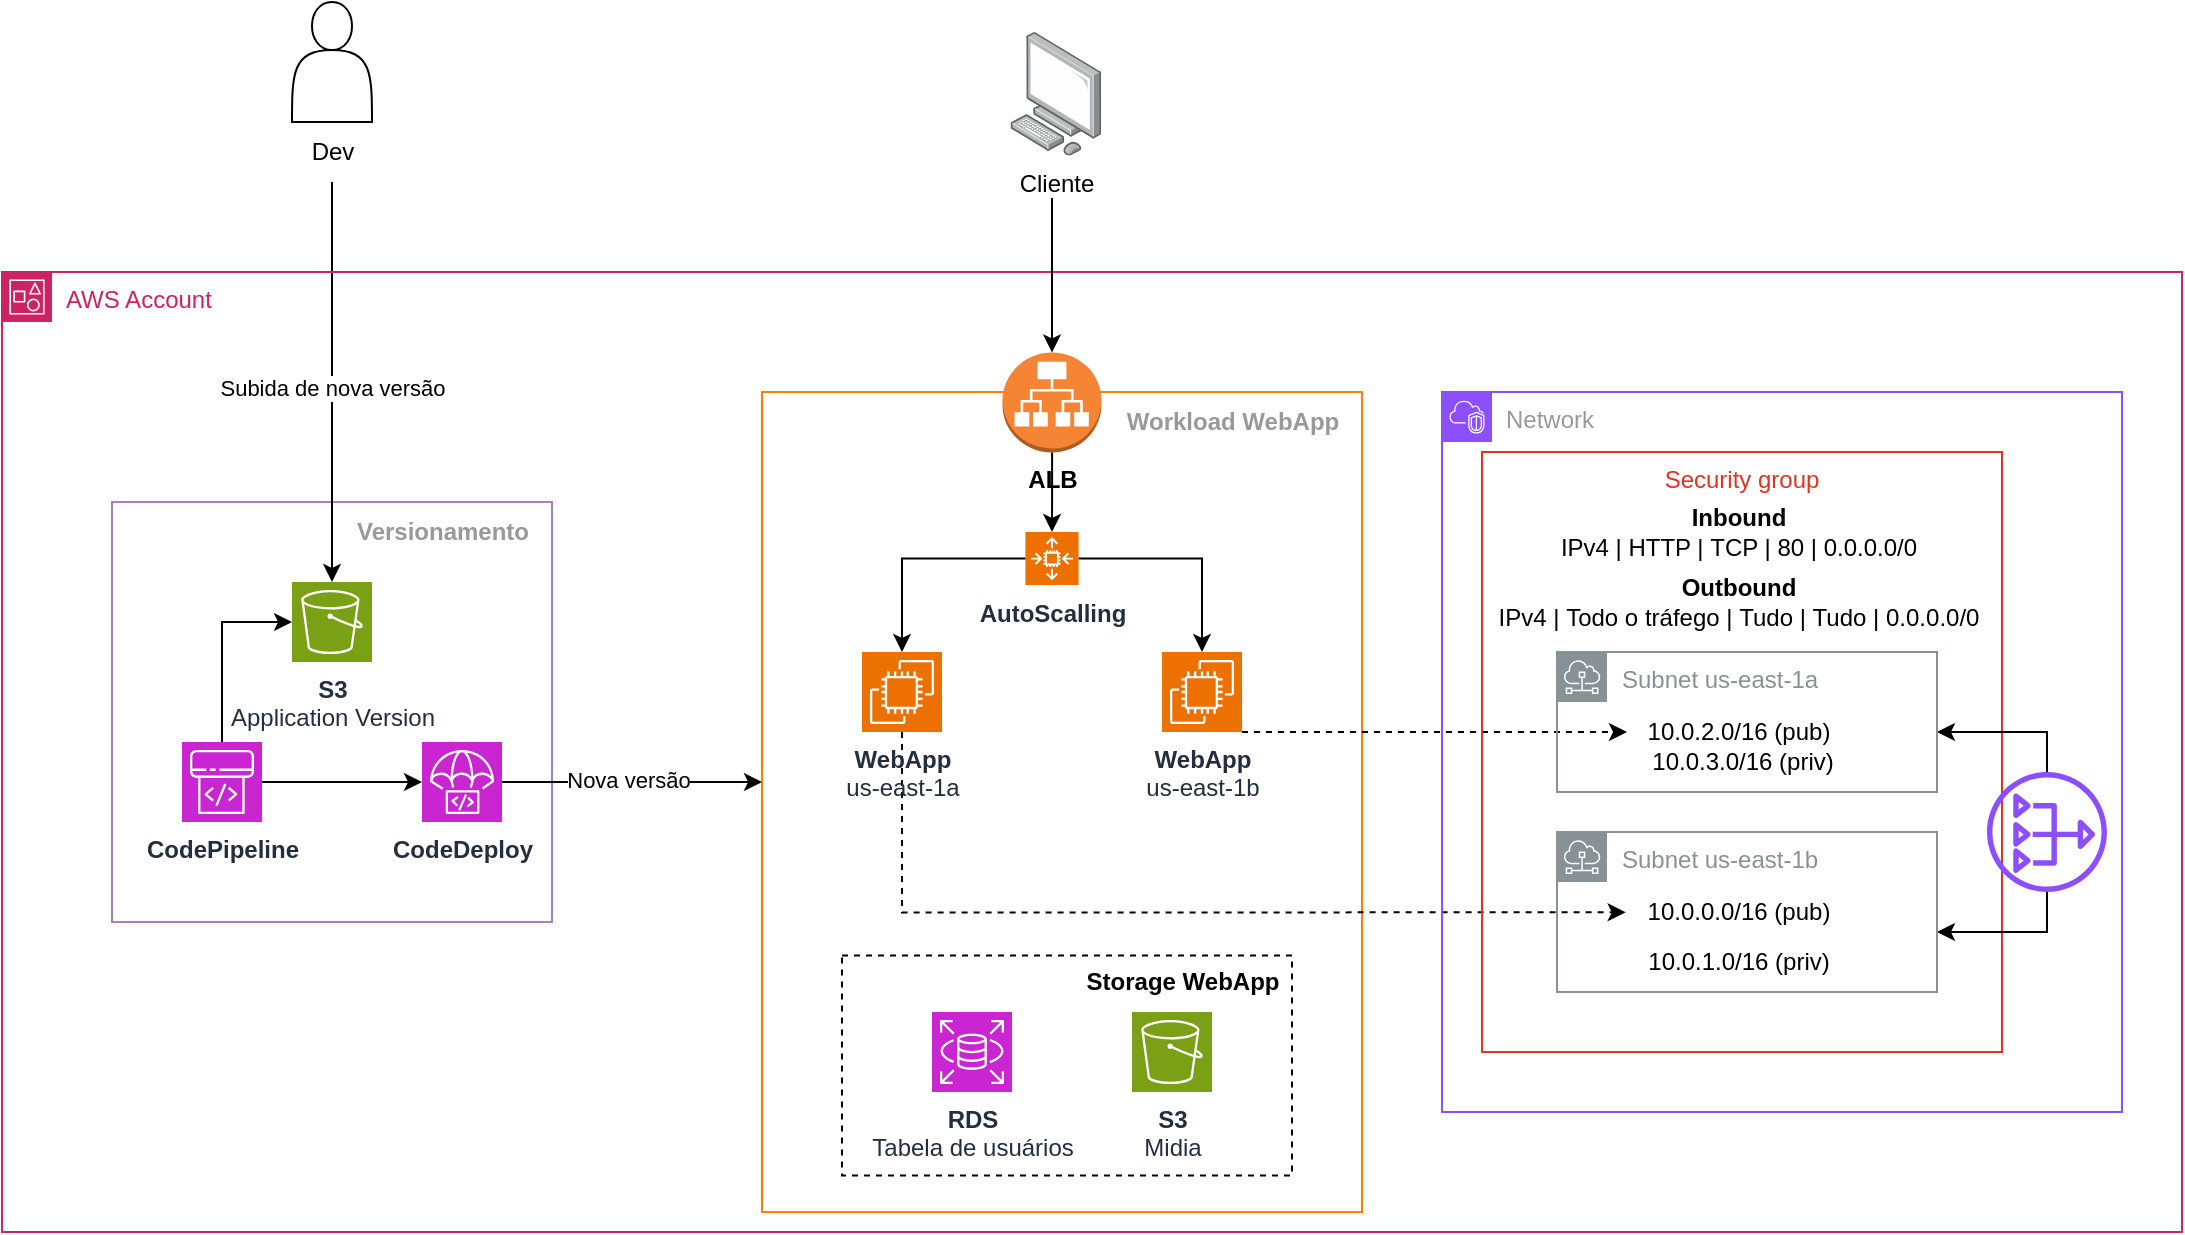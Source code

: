 <mxfile pages="3">
    <diagram name="Fase 1" id="R0geDSO9Yz643nZ7OQsf">
        <mxGraphModel dx="1658" dy="1779" grid="1" gridSize="10" guides="1" tooltips="1" connect="1" arrows="1" fold="1" page="1" pageScale="1" pageWidth="827" pageHeight="1169" math="0" shadow="0">
            <root>
                <mxCell id="0"/>
                <mxCell id="1" parent="0"/>
                <mxCell id="J-9a75vAs1KpzCj4fgVG-51" value="" style="rounded=0;whiteSpace=wrap;html=1;fillColor=none;strokeColor=#A680B8;" parent="1" vertex="1">
                    <mxGeometry x="25" y="185" width="220" height="210" as="geometry"/>
                </mxCell>
                <mxCell id="J-9a75vAs1KpzCj4fgVG-40" value="" style="rounded=0;whiteSpace=wrap;html=1;fillColor=none;strokeColor=#FF8000;" parent="1" vertex="1">
                    <mxGeometry x="350" y="130" width="300" height="410" as="geometry"/>
                </mxCell>
                <mxCell id="J-9a75vAs1KpzCj4fgVG-3" value="&lt;b&gt;ALB&lt;/b&gt;" style="outlineConnect=0;dashed=1;verticalLabelPosition=bottom;verticalAlign=top;align=center;html=1;shape=mxgraph.aws3.application_load_balancer;fillColor=#F58534;gradientColor=none;direction=east;" parent="1" vertex="1">
                    <mxGeometry x="470.25" y="110.25" width="49.5" height="50" as="geometry"/>
                </mxCell>
                <mxCell id="J-9a75vAs1KpzCj4fgVG-27" value="&lt;b&gt;S3&lt;/b&gt;&lt;div&gt;Application Version&lt;/div&gt;" style="sketch=0;points=[[0,0,0],[0.25,0,0],[0.5,0,0],[0.75,0,0],[1,0,0],[0,1,0],[0.25,1,0],[0.5,1,0],[0.75,1,0],[1,1,0],[0,0.25,0],[0,0.5,0],[0,0.75,0],[1,0.25,0],[1,0.5,0],[1,0.75,0]];outlineConnect=0;fontColor=#232F3E;fillColor=#7AA116;strokeColor=#ffffff;dashed=0;verticalLabelPosition=bottom;verticalAlign=top;align=center;html=1;fontSize=12;fontStyle=0;aspect=fixed;shape=mxgraph.aws4.resourceIcon;resIcon=mxgraph.aws4.s3;" parent="1" vertex="1">
                    <mxGeometry x="115" y="225" width="40" height="40" as="geometry"/>
                </mxCell>
                <mxCell id="J-9a75vAs1KpzCj4fgVG-84" style="edgeStyle=orthogonalEdgeStyle;rounded=0;orthogonalLoop=1;jettySize=auto;html=1;" parent="1" source="J-9a75vAs1KpzCj4fgVG-2" target="J-9a75vAs1KpzCj4fgVG-42" edge="1">
                    <mxGeometry relative="1" as="geometry"/>
                </mxCell>
                <mxCell id="J-9a75vAs1KpzCj4fgVG-2" value="&lt;b&gt;AutoScalling&lt;/b&gt;" style="sketch=0;points=[[0,0,0],[0.25,0,0],[0.5,0,0],[0.75,0,0],[1,0,0],[0,1,0],[0.25,1,0],[0.5,1,0],[0.75,1,0],[1,1,0],[0,0.25,0],[0,0.5,0],[0,0.75,0],[1,0.25,0],[1,0.5,0],[1,0.75,0]];outlineConnect=0;fontColor=#232F3E;fillColor=#ED7100;strokeColor=#ffffff;verticalLabelPosition=bottom;verticalAlign=top;align=center;html=1;fontSize=12;fontStyle=0;aspect=fixed;shape=mxgraph.aws4.resourceIcon;resIcon=mxgraph.aws4.auto_scaling2;" parent="1" vertex="1">
                    <mxGeometry x="481.72" y="200" width="26.56" height="26.56" as="geometry"/>
                </mxCell>
                <mxCell id="J-9a75vAs1KpzCj4fgVG-50" value="&lt;b&gt;&lt;font color=&quot;#999999&quot;&gt;Workload WebApp&lt;/font&gt;&lt;/b&gt;" style="text;html=1;align=center;verticalAlign=middle;resizable=0;points=[];autosize=1;strokeColor=none;fillColor=none;" parent="1" vertex="1">
                    <mxGeometry x="520" y="130" width="130" height="30" as="geometry"/>
                </mxCell>
                <mxCell id="J-9a75vAs1KpzCj4fgVG-52" value="&lt;b&gt;&lt;font color=&quot;#999999&quot;&gt;Versionamento&lt;/font&gt;&lt;/b&gt;" style="text;html=1;align=center;verticalAlign=middle;resizable=0;points=[];autosize=1;strokeColor=none;fillColor=none;" parent="1" vertex="1">
                    <mxGeometry x="135" y="185" width="110" height="30" as="geometry"/>
                </mxCell>
                <mxCell id="J-9a75vAs1KpzCj4fgVG-68" value="" style="shape=actor;whiteSpace=wrap;html=1;" parent="1" vertex="1">
                    <mxGeometry x="115" y="-65" width="40" height="60" as="geometry"/>
                </mxCell>
                <mxCell id="J-9a75vAs1KpzCj4fgVG-77" style="edgeStyle=orthogonalEdgeStyle;rounded=0;orthogonalLoop=1;jettySize=auto;html=1;" parent="1" source="J-9a75vAs1KpzCj4fgVG-69" target="J-9a75vAs1KpzCj4fgVG-27" edge="1">
                    <mxGeometry relative="1" as="geometry"/>
                </mxCell>
                <mxCell id="J-9a75vAs1KpzCj4fgVG-78" value="Subida de nova versão" style="edgeLabel;html=1;align=center;verticalAlign=middle;resizable=0;points=[];" parent="J-9a75vAs1KpzCj4fgVG-77" vertex="1" connectable="0">
                    <mxGeometry x="-0.338" relative="1" as="geometry">
                        <mxPoint y="37" as="offset"/>
                    </mxGeometry>
                </mxCell>
                <mxCell id="J-9a75vAs1KpzCj4fgVG-69" value="Dev" style="text;html=1;align=center;verticalAlign=middle;resizable=0;points=[];autosize=1;strokeColor=none;fillColor=none;" parent="1" vertex="1">
                    <mxGeometry x="115" y="-5" width="40" height="30" as="geometry"/>
                </mxCell>
                <mxCell id="J-9a75vAs1KpzCj4fgVG-72" value="AWS Account" style="points=[[0,0],[0.25,0],[0.5,0],[0.75,0],[1,0],[1,0.25],[1,0.5],[1,0.75],[1,1],[0.75,1],[0.5,1],[0.25,1],[0,1],[0,0.75],[0,0.5],[0,0.25]];outlineConnect=0;gradientColor=none;html=1;whiteSpace=wrap;fontSize=12;fontStyle=0;container=1;pointerEvents=0;collapsible=0;recursiveResize=0;shape=mxgraph.aws4.group;grIcon=mxgraph.aws4.group_account;strokeColor=#CD2264;fillColor=none;verticalAlign=top;align=left;spacingLeft=30;fontColor=#CD2264;dashed=0;" parent="1" vertex="1">
                    <mxGeometry x="-30" y="70" width="1090" height="480" as="geometry"/>
                </mxCell>
                <mxCell id="QDzc27k9Aec-kQCt-gAj-10" style="edgeStyle=orthogonalEdgeStyle;rounded=0;orthogonalLoop=1;jettySize=auto;html=1;dashed=1;" parent="J-9a75vAs1KpzCj4fgVG-72" source="J-9a75vAs1KpzCj4fgVG-42" target="QDzc27k9Aec-kQCt-gAj-6" edge="1">
                    <mxGeometry relative="1" as="geometry">
                        <Array as="points">
                            <mxPoint x="750" y="230"/>
                            <mxPoint x="750" y="230"/>
                        </Array>
                    </mxGeometry>
                </mxCell>
                <mxCell id="J-9a75vAs1KpzCj4fgVG-42" value="&lt;div&gt;&lt;b&gt;WebApp&lt;/b&gt;&lt;/div&gt;&lt;div&gt;us-east-1b&lt;/div&gt;" style="sketch=0;points=[[0,0,0],[0.25,0,0],[0.5,0,0],[0.75,0,0],[1,0,0],[0,1,0],[0.25,1,0],[0.5,1,0],[0.75,1,0],[1,1,0],[0,0.25,0],[0,0.5,0],[0,0.75,0],[1,0.25,0],[1,0.5,0],[1,0.75,0]];outlineConnect=0;fontColor=#232F3E;fillColor=#ED7100;strokeColor=#ffffff;dashed=1;verticalLabelPosition=bottom;verticalAlign=top;align=center;html=1;fontSize=12;fontStyle=0;aspect=fixed;shape=mxgraph.aws4.resourceIcon;resIcon=mxgraph.aws4.ec2;" parent="J-9a75vAs1KpzCj4fgVG-72" vertex="1">
                    <mxGeometry x="580" y="190" width="40" height="40" as="geometry"/>
                </mxCell>
                <mxCell id="QDzc27k9Aec-kQCt-gAj-11" style="edgeStyle=orthogonalEdgeStyle;rounded=0;orthogonalLoop=1;jettySize=auto;html=1;dashed=1;entryX=-0.006;entryY=0.506;entryDx=0;entryDy=0;entryPerimeter=0;" parent="J-9a75vAs1KpzCj4fgVG-72" source="J-9a75vAs1KpzCj4fgVG-17" target="QDzc27k9Aec-kQCt-gAj-8" edge="1">
                    <mxGeometry relative="1" as="geometry">
                        <Array as="points">
                            <mxPoint x="450" y="320"/>
                        </Array>
                    </mxGeometry>
                </mxCell>
                <mxCell id="J-9a75vAs1KpzCj4fgVG-17" value="&lt;div&gt;&lt;b&gt;WebApp&lt;/b&gt;&lt;/div&gt;&lt;div&gt;us-east-1a&lt;/div&gt;" style="sketch=0;points=[[0,0,0],[0.25,0,0],[0.5,0,0],[0.75,0,0],[1,0,0],[0,1,0],[0.25,1,0],[0.5,1,0],[0.75,1,0],[1,1,0],[0,0.25,0],[0,0.5,0],[0,0.75,0],[1,0.25,0],[1,0.5,0],[1,0.75,0]];outlineConnect=0;fontColor=#232F3E;fillColor=#ED7100;strokeColor=#ffffff;dashed=1;verticalLabelPosition=bottom;verticalAlign=top;align=center;html=1;fontSize=12;fontStyle=0;aspect=fixed;shape=mxgraph.aws4.resourceIcon;resIcon=mxgraph.aws4.ec2;" parent="J-9a75vAs1KpzCj4fgVG-72" vertex="1">
                    <mxGeometry x="430" y="190" width="40" height="40" as="geometry"/>
                </mxCell>
                <mxCell id="J-9a75vAs1KpzCj4fgVG-7" value="&lt;b&gt;CodePipeline&lt;/b&gt;&lt;div&gt;&lt;br&gt;&lt;/div&gt;" style="sketch=0;points=[[0,0,0],[0.25,0,0],[0.5,0,0],[0.75,0,0],[1,0,0],[0,1,0],[0.25,1,0],[0.5,1,0],[0.75,1,0],[1,1,0],[0,0.25,0],[0,0.5,0],[0,0.75,0],[1,0.25,0],[1,0.5,0],[1,0.75,0]];outlineConnect=0;fontColor=#232F3E;fillColor=#C925D1;strokeColor=#ffffff;dashed=1;verticalLabelPosition=bottom;verticalAlign=top;align=center;html=1;fontSize=12;fontStyle=0;aspect=fixed;shape=mxgraph.aws4.resourceIcon;resIcon=mxgraph.aws4.codepipeline;" parent="J-9a75vAs1KpzCj4fgVG-72" vertex="1">
                    <mxGeometry x="90" y="235" width="40" height="40" as="geometry"/>
                </mxCell>
                <mxCell id="J-9a75vAs1KpzCj4fgVG-6" value="&lt;b&gt;CodeDeploy&lt;/b&gt;" style="sketch=0;points=[[0,0,0],[0.25,0,0],[0.5,0,0],[0.75,0,0],[1,0,0],[0,1,0],[0.25,1,0],[0.5,1,0],[0.75,1,0],[1,1,0],[0,0.25,0],[0,0.5,0],[0,0.75,0],[1,0.25,0],[1,0.5,0],[1,0.75,0]];outlineConnect=0;fontColor=#232F3E;fillColor=#C925D1;strokeColor=#ffffff;dashed=1;verticalLabelPosition=bottom;verticalAlign=top;align=center;html=1;fontSize=12;fontStyle=0;aspect=fixed;shape=mxgraph.aws4.resourceIcon;resIcon=mxgraph.aws4.codedeploy;" parent="J-9a75vAs1KpzCj4fgVG-72" vertex="1">
                    <mxGeometry x="210" y="235" width="40" height="40" as="geometry"/>
                </mxCell>
                <mxCell id="J-9a75vAs1KpzCj4fgVG-80" style="edgeStyle=orthogonalEdgeStyle;rounded=0;orthogonalLoop=1;jettySize=auto;html=1;entryX=0;entryY=0.5;entryDx=0;entryDy=0;entryPerimeter=0;" parent="J-9a75vAs1KpzCj4fgVG-72" source="J-9a75vAs1KpzCj4fgVG-7" target="J-9a75vAs1KpzCj4fgVG-6" edge="1">
                    <mxGeometry relative="1" as="geometry"/>
                </mxCell>
                <mxCell id="J-9a75vAs1KpzCj4fgVG-41" value="" style="rounded=0;whiteSpace=wrap;html=1;fillColor=none;strokeColor=#000000;dashed=1;" parent="J-9a75vAs1KpzCj4fgVG-72" vertex="1">
                    <mxGeometry x="420" y="341.75" width="225" height="110" as="geometry"/>
                </mxCell>
                <mxCell id="J-9a75vAs1KpzCj4fgVG-5" value="&lt;b&gt;S3&lt;/b&gt;&lt;div&gt;Midia&lt;/div&gt;" style="sketch=0;points=[[0,0,0],[0.25,0,0],[0.5,0,0],[0.75,0,0],[1,0,0],[0,1,0],[0.25,1,0],[0.5,1,0],[0.75,1,0],[1,1,0],[0,0.25,0],[0,0.5,0],[0,0.75,0],[1,0.25,0],[1,0.5,0],[1,0.75,0]];outlineConnect=0;fontColor=#232F3E;fillColor=#7AA116;strokeColor=#ffffff;dashed=0;verticalLabelPosition=bottom;verticalAlign=top;align=center;html=1;fontSize=12;fontStyle=0;aspect=fixed;shape=mxgraph.aws4.resourceIcon;resIcon=mxgraph.aws4.s3;" parent="J-9a75vAs1KpzCj4fgVG-72" vertex="1">
                    <mxGeometry x="565" y="370" width="40" height="40" as="geometry"/>
                </mxCell>
                <mxCell id="J-9a75vAs1KpzCj4fgVG-4" value="&lt;b&gt;RDS&lt;/b&gt;&lt;div&gt;Tabela de usuários&lt;/div&gt;" style="sketch=0;points=[[0,0,0],[0.25,0,0],[0.5,0,0],[0.75,0,0],[1,0,0],[0,1,0],[0.25,1,0],[0.5,1,0],[0.75,1,0],[1,1,0],[0,0.25,0],[0,0.5,0],[0,0.75,0],[1,0.25,0],[1,0.5,0],[1,0.75,0]];outlineConnect=0;fontColor=#232F3E;fillColor=#C925D1;strokeColor=#ffffff;dashed=0;verticalLabelPosition=bottom;verticalAlign=top;align=center;html=1;fontSize=12;fontStyle=0;aspect=fixed;shape=mxgraph.aws4.resourceIcon;resIcon=mxgraph.aws4.rds;" parent="J-9a75vAs1KpzCj4fgVG-72" vertex="1">
                    <mxGeometry x="465" y="370" width="40" height="40" as="geometry"/>
                </mxCell>
                <mxCell id="J-9a75vAs1KpzCj4fgVG-53" value="Storage WebApp" style="text;html=1;align=center;verticalAlign=middle;resizable=0;points=[];autosize=1;strokeColor=none;fillColor=none;fontStyle=1;dashed=1;" parent="J-9a75vAs1KpzCj4fgVG-72" vertex="1">
                    <mxGeometry x="535" y="340" width="110" height="30" as="geometry"/>
                </mxCell>
                <mxCell id="QDzc27k9Aec-kQCt-gAj-1" value="&lt;font color=&quot;#999999&quot;&gt;Network&lt;/font&gt;" style="points=[[0,0],[0.25,0],[0.5,0],[0.75,0],[1,0],[1,0.25],[1,0.5],[1,0.75],[1,1],[0.75,1],[0.5,1],[0.25,1],[0,1],[0,0.75],[0,0.5],[0,0.25]];outlineConnect=0;gradientColor=none;html=1;whiteSpace=wrap;fontSize=12;fontStyle=0;container=1;pointerEvents=0;collapsible=0;recursiveResize=0;shape=mxgraph.aws4.group;grIcon=mxgraph.aws4.group_vpc2;strokeColor=#8C4FFF;fillColor=none;verticalAlign=top;align=left;spacingLeft=30;fontColor=#AAB7B8;dashed=0;" parent="J-9a75vAs1KpzCj4fgVG-72" vertex="1">
                    <mxGeometry x="720" y="60" width="340" height="360" as="geometry"/>
                </mxCell>
                <mxCell id="QDzc27k9Aec-kQCt-gAj-14" value="Security group" style="fillColor=none;strokeColor=#DD3522;verticalAlign=top;fontStyle=0;fontColor=#DD3522;whiteSpace=wrap;html=1;" parent="QDzc27k9Aec-kQCt-gAj-1" vertex="1">
                    <mxGeometry x="20" y="30" width="260" height="300" as="geometry"/>
                </mxCell>
                <mxCell id="QDzc27k9Aec-kQCt-gAj-12" style="edgeStyle=orthogonalEdgeStyle;rounded=0;orthogonalLoop=1;jettySize=auto;html=1;" parent="QDzc27k9Aec-kQCt-gAj-1" source="QDzc27k9Aec-kQCt-gAj-2" target="QDzc27k9Aec-kQCt-gAj-4" edge="1">
                    <mxGeometry relative="1" as="geometry">
                        <Array as="points">
                            <mxPoint x="302.5" y="170"/>
                        </Array>
                    </mxGeometry>
                </mxCell>
                <mxCell id="QDzc27k9Aec-kQCt-gAj-13" style="edgeStyle=orthogonalEdgeStyle;rounded=0;orthogonalLoop=1;jettySize=auto;html=1;" parent="QDzc27k9Aec-kQCt-gAj-1" source="QDzc27k9Aec-kQCt-gAj-2" target="QDzc27k9Aec-kQCt-gAj-5" edge="1">
                    <mxGeometry relative="1" as="geometry">
                        <Array as="points">
                            <mxPoint x="302.5" y="270"/>
                        </Array>
                    </mxGeometry>
                </mxCell>
                <mxCell id="QDzc27k9Aec-kQCt-gAj-4" value="Subnet us-east-1a" style="sketch=0;outlineConnect=0;gradientColor=none;html=1;whiteSpace=wrap;fontSize=12;fontStyle=0;shape=mxgraph.aws4.group;grIcon=mxgraph.aws4.group_subnet;strokeColor=#879196;fillColor=none;verticalAlign=top;align=left;spacingLeft=30;fontColor=#879196;dashed=0;" parent="QDzc27k9Aec-kQCt-gAj-1" vertex="1">
                    <mxGeometry x="57.5" y="130" width="190" height="70" as="geometry"/>
                </mxCell>
                <mxCell id="QDzc27k9Aec-kQCt-gAj-5" value="Subnet us-east-1b" style="sketch=0;outlineConnect=0;gradientColor=none;html=1;whiteSpace=wrap;fontSize=12;fontStyle=0;shape=mxgraph.aws4.group;grIcon=mxgraph.aws4.group_subnet;strokeColor=#879196;fillColor=none;verticalAlign=top;align=left;spacingLeft=30;fontColor=#879196;dashed=0;" parent="QDzc27k9Aec-kQCt-gAj-1" vertex="1">
                    <mxGeometry x="57.5" y="220" width="190" height="80" as="geometry"/>
                </mxCell>
                <mxCell id="QDzc27k9Aec-kQCt-gAj-8" value="&lt;div&gt;&lt;span style=&quot;white-space-collapse: preserve; white-space-collapse: collapse;&quot;&gt;&#9;&lt;/span&gt;&lt;/div&gt;&lt;div&gt;10.0.0.0/16 (pub)&lt;/div&gt;" style="text;html=1;align=center;verticalAlign=middle;resizable=0;points=[];autosize=1;strokeColor=none;fillColor=none;" parent="QDzc27k9Aec-kQCt-gAj-1" vertex="1">
                    <mxGeometry x="92.5" y="245" width="110" height="30" as="geometry"/>
                </mxCell>
                <mxCell id="QDzc27k9Aec-kQCt-gAj-7" value="&lt;div&gt;&lt;span style=&quot;white-space-collapse: preserve; white-space-collapse: collapse;&quot;&gt;&#9;&lt;/span&gt;&lt;/div&gt;&lt;div&gt;10.0.1.0/16 (priv)&lt;/div&gt;" style="text;html=1;align=center;verticalAlign=middle;resizable=0;points=[];autosize=1;strokeColor=none;fillColor=none;" parent="QDzc27k9Aec-kQCt-gAj-1" vertex="1">
                    <mxGeometry x="92.5" y="270" width="110" height="30" as="geometry"/>
                </mxCell>
                <mxCell id="QDzc27k9Aec-kQCt-gAj-6" value="&lt;div&gt;&lt;span style=&quot;white-space-collapse: preserve; white-space-collapse: collapse;&quot;&gt;&#9;&lt;/span&gt;&lt;/div&gt;&lt;div&gt;10.0.2.0/16 (pub)&lt;/div&gt;" style="text;html=1;align=center;verticalAlign=middle;resizable=0;points=[];autosize=1;strokeColor=none;fillColor=none;" parent="QDzc27k9Aec-kQCt-gAj-1" vertex="1">
                    <mxGeometry x="92.5" y="155" width="110" height="30" as="geometry"/>
                </mxCell>
                <mxCell id="QDzc27k9Aec-kQCt-gAj-9" value="&lt;div&gt;&lt;span style=&quot;white-space-collapse: preserve; white-space-collapse: collapse;&quot;&gt;&#9;&lt;/span&gt;&lt;/div&gt;&lt;div&gt;10.0.3.0/16 (priv)&lt;/div&gt;" style="text;html=1;align=center;verticalAlign=middle;resizable=0;points=[];autosize=1;strokeColor=none;fillColor=none;" parent="QDzc27k9Aec-kQCt-gAj-1" vertex="1">
                    <mxGeometry x="95" y="170" width="110" height="30" as="geometry"/>
                </mxCell>
                <mxCell id="QDzc27k9Aec-kQCt-gAj-15" value="&lt;div&gt;&lt;span style=&quot;background-color: initial;&quot;&gt;&lt;b&gt;Inbound&lt;/b&gt;&lt;br&gt;IPv4 |&amp;nbsp;&lt;/span&gt;&lt;span style=&quot;background-color: initial;&quot;&gt;HTTP |&amp;nbsp;&lt;/span&gt;&lt;span style=&quot;background-color: initial;&quot;&gt;TCP |&amp;nbsp;&lt;/span&gt;&lt;span style=&quot;background-color: initial;&quot;&gt;80 |&amp;nbsp;&lt;/span&gt;&lt;span style=&quot;background-color: initial;&quot;&gt;0.0.0.0/0&lt;/span&gt;&lt;/div&gt;" style="text;html=1;align=center;verticalAlign=middle;resizable=0;points=[];autosize=1;strokeColor=none;" parent="QDzc27k9Aec-kQCt-gAj-1" vertex="1">
                    <mxGeometry x="47.5" y="50" width="200" height="40" as="geometry"/>
                </mxCell>
                <mxCell id="QDzc27k9Aec-kQCt-gAj-16" value="&lt;span style=&quot;background-color: initial;&quot;&gt;&lt;b&gt;Outbound&lt;br&gt;&lt;/b&gt;&lt;/span&gt;&lt;span style=&quot;background-color: initial;&quot;&gt;IPv4 |&amp;nbsp;&lt;/span&gt;&lt;span style=&quot;background-color: initial;&quot;&gt;Todo o tráfego |&amp;nbsp;&lt;/span&gt;&lt;span style=&quot;background-color: initial;&quot;&gt;Tudo |&amp;nbsp;&lt;/span&gt;&lt;span style=&quot;background-color: initial;&quot;&gt;Tudo |&amp;nbsp;&lt;/span&gt;&lt;span style=&quot;background-color: initial;&quot;&gt;0.0.0.0/0&lt;/span&gt;&lt;span style=&quot;background-color: initial;&quot;&gt;&lt;br&gt;&lt;/span&gt;" style="text;html=1;align=center;verticalAlign=middle;resizable=0;points=[];autosize=1;strokeColor=none;" parent="QDzc27k9Aec-kQCt-gAj-1" vertex="1">
                    <mxGeometry x="17.5" y="85" width="260" height="40" as="geometry"/>
                </mxCell>
                <mxCell id="QDzc27k9Aec-kQCt-gAj-2" value="" style="sketch=0;outlineConnect=0;fontColor=#232F3E;gradientColor=none;fillColor=#8C4FFF;strokeColor=none;dashed=0;verticalLabelPosition=bottom;verticalAlign=top;align=center;html=1;fontSize=12;fontStyle=0;aspect=fixed;pointerEvents=1;shape=mxgraph.aws4.nat_gateway;" parent="QDzc27k9Aec-kQCt-gAj-1" vertex="1">
                    <mxGeometry x="272.5" y="190" width="60" height="60" as="geometry"/>
                </mxCell>
                <mxCell id="J-9a75vAs1KpzCj4fgVG-76" style="edgeStyle=orthogonalEdgeStyle;rounded=0;orthogonalLoop=1;jettySize=auto;html=1;entryX=0.5;entryY=0;entryDx=0;entryDy=0;entryPerimeter=0;" parent="1" target="J-9a75vAs1KpzCj4fgVG-3" edge="1">
                    <mxGeometry relative="1" as="geometry">
                        <Array as="points">
                            <mxPoint x="495" y="40"/>
                            <mxPoint x="495" y="40"/>
                        </Array>
                        <mxPoint x="495" y="25" as="sourcePoint"/>
                    </mxGeometry>
                </mxCell>
                <mxCell id="J-9a75vAs1KpzCj4fgVG-79" style="edgeStyle=orthogonalEdgeStyle;rounded=0;orthogonalLoop=1;jettySize=auto;html=1;entryX=0;entryY=0.5;entryDx=0;entryDy=0;entryPerimeter=0;" parent="1" source="J-9a75vAs1KpzCj4fgVG-7" target="J-9a75vAs1KpzCj4fgVG-27" edge="1">
                    <mxGeometry relative="1" as="geometry">
                        <Array as="points">
                            <mxPoint x="80" y="245"/>
                        </Array>
                    </mxGeometry>
                </mxCell>
                <mxCell id="J-9a75vAs1KpzCj4fgVG-81" style="edgeStyle=orthogonalEdgeStyle;rounded=0;orthogonalLoop=1;jettySize=auto;html=1;" parent="1" source="J-9a75vAs1KpzCj4fgVG-6" target="J-9a75vAs1KpzCj4fgVG-40" edge="1">
                    <mxGeometry relative="1" as="geometry">
                        <Array as="points">
                            <mxPoint x="270" y="325"/>
                            <mxPoint x="270" y="325"/>
                        </Array>
                    </mxGeometry>
                </mxCell>
                <mxCell id="3DKWgWjuuDe_Gml-Rlel-1" value="Nova versão" style="edgeLabel;html=1;align=center;verticalAlign=middle;resizable=0;points=[];" parent="J-9a75vAs1KpzCj4fgVG-81" vertex="1" connectable="0">
                    <mxGeometry x="-0.031" y="1" relative="1" as="geometry">
                        <mxPoint as="offset"/>
                    </mxGeometry>
                </mxCell>
                <mxCell id="J-9a75vAs1KpzCj4fgVG-82" style="edgeStyle=orthogonalEdgeStyle;rounded=0;orthogonalLoop=1;jettySize=auto;html=1;entryX=0.5;entryY=0;entryDx=0;entryDy=0;entryPerimeter=0;" parent="1" source="J-9a75vAs1KpzCj4fgVG-3" target="J-9a75vAs1KpzCj4fgVG-2" edge="1">
                    <mxGeometry relative="1" as="geometry"/>
                </mxCell>
                <mxCell id="J-9a75vAs1KpzCj4fgVG-83" style="edgeStyle=orthogonalEdgeStyle;rounded=0;orthogonalLoop=1;jettySize=auto;html=1;entryX=0.5;entryY=0;entryDx=0;entryDy=0;entryPerimeter=0;" parent="1" source="J-9a75vAs1KpzCj4fgVG-2" target="J-9a75vAs1KpzCj4fgVG-17" edge="1">
                    <mxGeometry relative="1" as="geometry"/>
                </mxCell>
                <mxCell id="QDzc27k9Aec-kQCt-gAj-17" value="Cliente" style="image;points=[];aspect=fixed;html=1;align=center;shadow=0;dashed=0;image=img/lib/allied_telesis/computer_and_terminals/Personal_Computer.svg;" parent="1" vertex="1">
                    <mxGeometry x="474.15" y="-50" width="45.6" height="61.8" as="geometry"/>
                </mxCell>
            </root>
        </mxGraphModel>
    </diagram>
    <diagram id="6n7TF2dVwHVosYp3CK9A" name="Fase 2">
        <mxGraphModel dx="1797" dy="1881" grid="1" gridSize="10" guides="1" tooltips="1" connect="1" arrows="1" fold="1" page="1" pageScale="1" pageWidth="827" pageHeight="1169" math="0" shadow="0">
            <root>
                <mxCell id="0"/>
                <mxCell id="1" parent="0"/>
                <mxCell id="GGuRKsYAGu5N2Q_C-kRw-7" style="edgeStyle=orthogonalEdgeStyle;rounded=0;orthogonalLoop=1;jettySize=auto;html=1;entryX=0.5;entryY=0;entryDx=0;entryDy=0;entryPerimeter=0;" parent="1" source="wCBR-sV3WrU25N1I4WDX-43" target="wCBR-sV3WrU25N1I4WDX-3" edge="1">
                    <mxGeometry relative="1" as="geometry"/>
                </mxCell>
                <mxCell id="wCBR-sV3WrU25N1I4WDX-13" value="AWS Account" style="points=[[0,0],[0.25,0],[0.5,0],[0.75,0],[1,0],[1,0.25],[1,0.5],[1,0.75],[1,1],[0.75,1],[0.5,1],[0.25,1],[0,1],[0,0.75],[0,0.5],[0,0.25]];outlineConnect=0;gradientColor=none;html=1;whiteSpace=wrap;fontSize=12;fontStyle=0;container=1;pointerEvents=0;collapsible=0;recursiveResize=0;shape=mxgraph.aws4.group;grIcon=mxgraph.aws4.group_account;strokeColor=#CD2264;fillColor=none;verticalAlign=top;align=left;spacingLeft=30;fontColor=#CD2264;dashed=0;" parent="1" vertex="1">
                    <mxGeometry x="-30" y="70" width="1230" height="570" as="geometry"/>
                </mxCell>
                <mxCell id="wCBR-sV3WrU25N1I4WDX-49" value="" style="rounded=0;whiteSpace=wrap;html=1;fillColor=none;dashed=1;" parent="wCBR-sV3WrU25N1I4WDX-13" vertex="1">
                    <mxGeometry x="160" y="80" width="1030" height="445" as="geometry"/>
                </mxCell>
                <mxCell id="wCBR-sV3WrU25N1I4WDX-14" style="edgeStyle=orthogonalEdgeStyle;rounded=0;orthogonalLoop=1;jettySize=auto;html=1;dashed=1;" parent="wCBR-sV3WrU25N1I4WDX-13" source="wCBR-sV3WrU25N1I4WDX-15" target="wCBR-sV3WrU25N1I4WDX-33" edge="1">
                    <mxGeometry relative="1" as="geometry">
                        <Array as="points">
                            <mxPoint x="855" y="280"/>
                            <mxPoint x="855" y="280"/>
                        </Array>
                    </mxGeometry>
                </mxCell>
                <mxCell id="wCBR-sV3WrU25N1I4WDX-15" value="&lt;div&gt;&lt;b&gt;WebApp&lt;/b&gt;&lt;/div&gt;&lt;div&gt;us-east-1b&lt;/div&gt;" style="sketch=0;points=[[0,0,0],[0.25,0,0],[0.5,0,0],[0.75,0,0],[1,0,0],[0,1,0],[0.25,1,0],[0.5,1,0],[0.75,1,0],[1,1,0],[0,0.25,0],[0,0.5,0],[0,0.75,0],[1,0.25,0],[1,0.5,0],[1,0.75,0]];outlineConnect=0;fontColor=#232F3E;fillColor=#ED7100;strokeColor=#ffffff;dashed=1;verticalLabelPosition=bottom;verticalAlign=top;align=center;html=1;fontSize=12;fontStyle=0;aspect=fixed;shape=mxgraph.aws4.resourceIcon;resIcon=mxgraph.aws4.ec2;" parent="wCBR-sV3WrU25N1I4WDX-13" vertex="1">
                    <mxGeometry x="685" y="240" width="40" height="40" as="geometry"/>
                </mxCell>
                <mxCell id="wCBR-sV3WrU25N1I4WDX-16" style="edgeStyle=orthogonalEdgeStyle;rounded=0;orthogonalLoop=1;jettySize=auto;html=1;dashed=1;entryX=-0.006;entryY=0.506;entryDx=0;entryDy=0;entryPerimeter=0;" parent="wCBR-sV3WrU25N1I4WDX-13" source="wCBR-sV3WrU25N1I4WDX-17" target="wCBR-sV3WrU25N1I4WDX-31" edge="1">
                    <mxGeometry relative="1" as="geometry">
                        <Array as="points">
                            <mxPoint x="555" y="370"/>
                        </Array>
                    </mxGeometry>
                </mxCell>
                <mxCell id="wCBR-sV3WrU25N1I4WDX-17" value="&lt;div&gt;&lt;b&gt;WebApp&lt;/b&gt;&lt;/div&gt;&lt;div&gt;us-east-1a&lt;/div&gt;" style="sketch=0;points=[[0,0,0],[0.25,0,0],[0.5,0,0],[0.75,0,0],[1,0,0],[0,1,0],[0.25,1,0],[0.5,1,0],[0.75,1,0],[1,1,0],[0,0.25,0],[0,0.5,0],[0,0.75,0],[1,0.25,0],[1,0.5,0],[1,0.75,0]];outlineConnect=0;fontColor=#232F3E;fillColor=#ED7100;strokeColor=#ffffff;dashed=1;verticalLabelPosition=bottom;verticalAlign=top;align=center;html=1;fontSize=12;fontStyle=0;aspect=fixed;shape=mxgraph.aws4.resourceIcon;resIcon=mxgraph.aws4.ec2;" parent="wCBR-sV3WrU25N1I4WDX-13" vertex="1">
                    <mxGeometry x="535" y="240" width="40" height="40" as="geometry"/>
                </mxCell>
                <mxCell id="wCBR-sV3WrU25N1I4WDX-21" value="" style="rounded=0;whiteSpace=wrap;html=1;fillColor=none;strokeColor=#000000;dashed=1;" parent="wCBR-sV3WrU25N1I4WDX-13" vertex="1">
                    <mxGeometry x="530" y="381.75" width="225" height="110" as="geometry"/>
                </mxCell>
                <mxCell id="wCBR-sV3WrU25N1I4WDX-22" value="&lt;b&gt;S3&lt;/b&gt;&lt;div&gt;Midia&lt;/div&gt;" style="sketch=0;points=[[0,0,0],[0.25,0,0],[0.5,0,0],[0.75,0,0],[1,0,0],[0,1,0],[0.25,1,0],[0.5,1,0],[0.75,1,0],[1,1,0],[0,0.25,0],[0,0.5,0],[0,0.75,0],[1,0.25,0],[1,0.5,0],[1,0.75,0]];outlineConnect=0;fontColor=#232F3E;fillColor=#7AA116;strokeColor=#ffffff;dashed=0;verticalLabelPosition=bottom;verticalAlign=top;align=center;html=1;fontSize=12;fontStyle=0;aspect=fixed;shape=mxgraph.aws4.resourceIcon;resIcon=mxgraph.aws4.s3;" parent="wCBR-sV3WrU25N1I4WDX-13" vertex="1">
                    <mxGeometry x="675" y="410" width="40" height="40" as="geometry"/>
                </mxCell>
                <mxCell id="wCBR-sV3WrU25N1I4WDX-23" value="&lt;b&gt;RDS&lt;/b&gt;&lt;div&gt;Tabela de usuários&lt;/div&gt;" style="sketch=0;points=[[0,0,0],[0.25,0,0],[0.5,0,0],[0.75,0,0],[1,0,0],[0,1,0],[0.25,1,0],[0.5,1,0],[0.75,1,0],[1,1,0],[0,0.25,0],[0,0.5,0],[0,0.75,0],[1,0.25,0],[1,0.5,0],[1,0.75,0]];outlineConnect=0;fontColor=#232F3E;fillColor=#C925D1;strokeColor=#ffffff;dashed=0;verticalLabelPosition=bottom;verticalAlign=top;align=center;html=1;fontSize=12;fontStyle=0;aspect=fixed;shape=mxgraph.aws4.resourceIcon;resIcon=mxgraph.aws4.rds;" parent="wCBR-sV3WrU25N1I4WDX-13" vertex="1">
                    <mxGeometry x="575" y="410" width="40" height="40" as="geometry"/>
                </mxCell>
                <mxCell id="wCBR-sV3WrU25N1I4WDX-24" value="Storage WebApp" style="text;html=1;align=center;verticalAlign=middle;resizable=0;points=[];autosize=1;strokeColor=none;fillColor=none;fontStyle=1;dashed=1;" parent="wCBR-sV3WrU25N1I4WDX-13" vertex="1">
                    <mxGeometry x="645" y="380" width="110" height="30" as="geometry"/>
                </mxCell>
                <mxCell id="wCBR-sV3WrU25N1I4WDX-25" value="&lt;font color=&quot;#999999&quot;&gt;Network VPC&lt;/font&gt;" style="points=[[0,0],[0.25,0],[0.5,0],[0.75,0],[1,0],[1,0.25],[1,0.5],[1,0.75],[1,1],[0.75,1],[0.5,1],[0.25,1],[0,1],[0,0.75],[0,0.5],[0,0.25]];outlineConnect=0;gradientColor=none;html=1;whiteSpace=wrap;fontSize=12;fontStyle=0;container=1;pointerEvents=0;collapsible=0;recursiveResize=0;shape=mxgraph.aws4.group;grIcon=mxgraph.aws4.group_vpc2;strokeColor=#8C4FFF;fillColor=none;verticalAlign=top;align=left;spacingLeft=30;fontColor=#AAB7B8;dashed=0;" parent="wCBR-sV3WrU25N1I4WDX-13" vertex="1">
                    <mxGeometry x="825" y="110" width="340" height="360" as="geometry"/>
                </mxCell>
                <mxCell id="wCBR-sV3WrU25N1I4WDX-26" value="Security group" style="fillColor=none;strokeColor=#DD3522;verticalAlign=top;fontStyle=0;fontColor=#DD3522;whiteSpace=wrap;html=1;" parent="wCBR-sV3WrU25N1I4WDX-25" vertex="1">
                    <mxGeometry x="20" y="30" width="260" height="300" as="geometry"/>
                </mxCell>
                <mxCell id="wCBR-sV3WrU25N1I4WDX-27" style="edgeStyle=orthogonalEdgeStyle;rounded=0;orthogonalLoop=1;jettySize=auto;html=1;" parent="wCBR-sV3WrU25N1I4WDX-25" source="wCBR-sV3WrU25N1I4WDX-37" target="wCBR-sV3WrU25N1I4WDX-29" edge="1">
                    <mxGeometry relative="1" as="geometry">
                        <Array as="points">
                            <mxPoint x="302.5" y="170"/>
                        </Array>
                    </mxGeometry>
                </mxCell>
                <mxCell id="wCBR-sV3WrU25N1I4WDX-28" style="edgeStyle=orthogonalEdgeStyle;rounded=0;orthogonalLoop=1;jettySize=auto;html=1;" parent="wCBR-sV3WrU25N1I4WDX-25" source="wCBR-sV3WrU25N1I4WDX-37" target="wCBR-sV3WrU25N1I4WDX-30" edge="1">
                    <mxGeometry relative="1" as="geometry">
                        <Array as="points">
                            <mxPoint x="302.5" y="270"/>
                        </Array>
                    </mxGeometry>
                </mxCell>
                <mxCell id="wCBR-sV3WrU25N1I4WDX-29" value="Subnet us-east-1a" style="sketch=0;outlineConnect=0;gradientColor=none;html=1;whiteSpace=wrap;fontSize=12;fontStyle=0;shape=mxgraph.aws4.group;grIcon=mxgraph.aws4.group_subnet;strokeColor=#879196;fillColor=none;verticalAlign=top;align=left;spacingLeft=30;fontColor=#879196;dashed=0;" parent="wCBR-sV3WrU25N1I4WDX-25" vertex="1">
                    <mxGeometry x="57.5" y="130" width="190" height="70" as="geometry"/>
                </mxCell>
                <mxCell id="wCBR-sV3WrU25N1I4WDX-30" value="Subnet us-east-1b" style="sketch=0;outlineConnect=0;gradientColor=none;html=1;whiteSpace=wrap;fontSize=12;fontStyle=0;shape=mxgraph.aws4.group;grIcon=mxgraph.aws4.group_subnet;strokeColor=#879196;fillColor=none;verticalAlign=top;align=left;spacingLeft=30;fontColor=#879196;dashed=0;" parent="wCBR-sV3WrU25N1I4WDX-25" vertex="1">
                    <mxGeometry x="57.5" y="220" width="190" height="80" as="geometry"/>
                </mxCell>
                <mxCell id="wCBR-sV3WrU25N1I4WDX-31" value="&lt;div&gt;&lt;span style=&quot;white-space-collapse: preserve; white-space-collapse: collapse;&quot;&gt;&#9;&lt;/span&gt;&lt;/div&gt;&lt;div&gt;10.0.0.0/16 (pub)&lt;/div&gt;" style="text;html=1;align=center;verticalAlign=middle;resizable=0;points=[];autosize=1;strokeColor=none;fillColor=none;" parent="wCBR-sV3WrU25N1I4WDX-25" vertex="1">
                    <mxGeometry x="92.5" y="245" width="110" height="30" as="geometry"/>
                </mxCell>
                <mxCell id="wCBR-sV3WrU25N1I4WDX-32" value="&lt;div&gt;&lt;span style=&quot;white-space-collapse: preserve; white-space-collapse: collapse;&quot;&gt;&#9;&lt;/span&gt;&lt;/div&gt;&lt;div&gt;10.0.1.0/16 (priv)&lt;/div&gt;" style="text;html=1;align=center;verticalAlign=middle;resizable=0;points=[];autosize=1;strokeColor=none;fillColor=none;" parent="wCBR-sV3WrU25N1I4WDX-25" vertex="1">
                    <mxGeometry x="92.5" y="270" width="110" height="30" as="geometry"/>
                </mxCell>
                <mxCell id="wCBR-sV3WrU25N1I4WDX-33" value="&lt;div&gt;&lt;span style=&quot;white-space-collapse: preserve; white-space-collapse: collapse;&quot;&gt;&#9;&lt;/span&gt;&lt;/div&gt;&lt;div&gt;10.0.2.0/16 (pub)&lt;/div&gt;" style="text;html=1;align=center;verticalAlign=middle;resizable=0;points=[];autosize=1;strokeColor=none;fillColor=none;" parent="wCBR-sV3WrU25N1I4WDX-25" vertex="1">
                    <mxGeometry x="92.5" y="155" width="110" height="30" as="geometry"/>
                </mxCell>
                <mxCell id="wCBR-sV3WrU25N1I4WDX-34" value="&lt;div&gt;&lt;span style=&quot;white-space-collapse: preserve; white-space-collapse: collapse;&quot;&gt;&#9;&lt;/span&gt;&lt;/div&gt;&lt;div&gt;10.0.3.0/16 (priv)&lt;/div&gt;" style="text;html=1;align=center;verticalAlign=middle;resizable=0;points=[];autosize=1;strokeColor=none;fillColor=none;" parent="wCBR-sV3WrU25N1I4WDX-25" vertex="1">
                    <mxGeometry x="95" y="170" width="110" height="30" as="geometry"/>
                </mxCell>
                <mxCell id="wCBR-sV3WrU25N1I4WDX-35" value="&lt;div&gt;&lt;span style=&quot;background-color: initial;&quot;&gt;&lt;b&gt;Inbound&lt;/b&gt;&lt;br&gt;IPv4 |&amp;nbsp;&lt;/span&gt;&lt;span style=&quot;background-color: initial;&quot;&gt;HTTP |&amp;nbsp;&lt;/span&gt;&lt;span style=&quot;background-color: initial;&quot;&gt;TCP |&amp;nbsp;&lt;/span&gt;&lt;span style=&quot;background-color: initial;&quot;&gt;80 |&amp;nbsp;&lt;/span&gt;&lt;span style=&quot;background-color: initial;&quot;&gt;0.0.0.0/0&lt;/span&gt;&lt;/div&gt;" style="text;html=1;align=center;verticalAlign=middle;resizable=0;points=[];autosize=1;strokeColor=none;" parent="wCBR-sV3WrU25N1I4WDX-25" vertex="1">
                    <mxGeometry x="47.5" y="50" width="200" height="40" as="geometry"/>
                </mxCell>
                <mxCell id="wCBR-sV3WrU25N1I4WDX-36" value="&lt;span style=&quot;background-color: initial;&quot;&gt;&lt;b&gt;Outbound&lt;br&gt;&lt;/b&gt;&lt;/span&gt;&lt;span style=&quot;background-color: initial;&quot;&gt;IPv4 |&amp;nbsp;&lt;/span&gt;&lt;span style=&quot;background-color: initial;&quot;&gt;Todo o tráfego |&amp;nbsp;&lt;/span&gt;&lt;span style=&quot;background-color: initial;&quot;&gt;Tudo |&amp;nbsp;&lt;/span&gt;&lt;span style=&quot;background-color: initial;&quot;&gt;Tudo |&amp;nbsp;&lt;/span&gt;&lt;span style=&quot;background-color: initial;&quot;&gt;0.0.0.0/0&lt;/span&gt;&lt;span style=&quot;background-color: initial;&quot;&gt;&lt;br&gt;&lt;/span&gt;" style="text;html=1;align=center;verticalAlign=middle;resizable=0;points=[];autosize=1;strokeColor=none;rounded=0;" parent="wCBR-sV3WrU25N1I4WDX-25" vertex="1">
                    <mxGeometry x="17.5" y="85" width="260" height="40" as="geometry"/>
                </mxCell>
                <mxCell id="wCBR-sV3WrU25N1I4WDX-37" value="" style="sketch=0;outlineConnect=0;fontColor=#232F3E;gradientColor=none;fillColor=#8C4FFF;strokeColor=none;dashed=0;verticalLabelPosition=bottom;verticalAlign=top;align=center;html=1;fontSize=12;fontStyle=0;aspect=fixed;pointerEvents=1;shape=mxgraph.aws4.nat_gateway;" parent="wCBR-sV3WrU25N1I4WDX-25" vertex="1">
                    <mxGeometry x="272.5" y="190" width="60" height="60" as="geometry"/>
                </mxCell>
                <mxCell id="wCBR-sV3WrU25N1I4WDX-44" value="&lt;b&gt;Cloudformation&lt;/b&gt;" style="sketch=0;points=[[0,0,0],[0.25,0,0],[0.5,0,0],[0.75,0,0],[1,0,0],[0,1,0],[0.25,1,0],[0.5,1,0],[0.75,1,0],[1,1,0],[0,0.25,0],[0,0.5,0],[0,0.75,0],[1,0.25,0],[1,0.5,0],[1,0.75,0]];points=[[0,0,0],[0.25,0,0],[0.5,0,0],[0.75,0,0],[1,0,0],[0,1,0],[0.25,1,0],[0.5,1,0],[0.75,1,0],[1,1,0],[0,0.25,0],[0,0.5,0],[0,0.75,0],[1,0.25,0],[1,0.5,0],[1,0.75,0]];outlineConnect=0;fontColor=#232F3E;fillColor=#E7157B;strokeColor=#ffffff;dashed=0;verticalLabelPosition=bottom;verticalAlign=top;align=center;html=1;fontSize=12;fontStyle=0;aspect=fixed;shape=mxgraph.aws4.resourceIcon;resIcon=mxgraph.aws4.cloudformation;" parent="wCBR-sV3WrU25N1I4WDX-13" vertex="1">
                    <mxGeometry x="40" y="260" width="59" height="59" as="geometry"/>
                </mxCell>
                <mxCell id="wCBR-sV3WrU25N1I4WDX-1" value="" style="rounded=0;whiteSpace=wrap;html=1;fillColor=none;strokeColor=#A680B8;" parent="wCBR-sV3WrU25N1I4WDX-13" vertex="1">
                    <mxGeometry x="200" y="135" width="220" height="335" as="geometry"/>
                </mxCell>
                <mxCell id="wCBR-sV3WrU25N1I4WDX-4" value="&lt;b&gt;S3&lt;/b&gt;&lt;div&gt;Application Version&lt;/div&gt;" style="sketch=0;points=[[0,0,0],[0.25,0,0],[0.5,0,0],[0.75,0,0],[1,0,0],[0,1,0],[0.25,1,0],[0.5,1,0],[0.75,1,0],[1,1,0],[0,0.25,0],[0,0.5,0],[0,0.75,0],[1,0.25,0],[1,0.5,0],[1,0.75,0]];outlineConnect=0;fontColor=#232F3E;fillColor=#7AA116;strokeColor=#ffffff;dashed=0;verticalLabelPosition=bottom;verticalAlign=top;align=center;html=1;fontSize=12;fontStyle=0;aspect=fixed;shape=mxgraph.aws4.resourceIcon;resIcon=mxgraph.aws4.s3;" parent="wCBR-sV3WrU25N1I4WDX-13" vertex="1">
                    <mxGeometry x="290" y="175" width="40" height="40" as="geometry"/>
                </mxCell>
                <mxCell id="wCBR-sV3WrU25N1I4WDX-8" value="&lt;b&gt;&lt;font color=&quot;#999999&quot;&gt;Versionamento&lt;/font&gt;&lt;/b&gt;" style="text;html=1;align=center;verticalAlign=middle;resizable=0;points=[];autosize=1;strokeColor=none;fillColor=none;" parent="wCBR-sV3WrU25N1I4WDX-13" vertex="1">
                    <mxGeometry x="310" y="135" width="110" height="30" as="geometry"/>
                </mxCell>
                <mxCell id="wCBR-sV3WrU25N1I4WDX-18" value="&lt;b&gt;CodePipeline&lt;/b&gt;&lt;div&gt;&lt;br&gt;&lt;/div&gt;" style="sketch=0;points=[[0,0,0],[0.25,0,0],[0.5,0,0],[0.75,0,0],[1,0,0],[0,1,0],[0.25,1,0],[0.5,1,0],[0.75,1,0],[1,1,0],[0,0.25,0],[0,0.5,0],[0,0.75,0],[1,0.25,0],[1,0.5,0],[1,0.75,0]];outlineConnect=0;fontColor=#232F3E;fillColor=#C925D1;strokeColor=#ffffff;dashed=1;verticalLabelPosition=bottom;verticalAlign=top;align=center;html=1;fontSize=12;fontStyle=0;aspect=fixed;shape=mxgraph.aws4.resourceIcon;resIcon=mxgraph.aws4.codepipeline;" parent="wCBR-sV3WrU25N1I4WDX-13" vertex="1">
                    <mxGeometry x="290" y="279" width="40" height="40" as="geometry"/>
                </mxCell>
                <mxCell id="wCBR-sV3WrU25N1I4WDX-19" value="&lt;b&gt;CodeDeploy&lt;/b&gt;" style="sketch=0;points=[[0,0,0],[0.25,0,0],[0.5,0,0],[0.75,0,0],[1,0,0],[0,1,0],[0.25,1,0],[0.5,1,0],[0.75,1,0],[1,1,0],[0,0.25,0],[0,0.5,0],[0,0.75,0],[1,0.25,0],[1,0.5,0],[1,0.75,0]];outlineConnect=0;fontColor=#232F3E;fillColor=#C925D1;strokeColor=#ffffff;dashed=1;verticalLabelPosition=bottom;verticalAlign=top;align=center;html=1;fontSize=12;fontStyle=0;aspect=fixed;shape=mxgraph.aws4.resourceIcon;resIcon=mxgraph.aws4.codedeploy;" parent="wCBR-sV3WrU25N1I4WDX-13" vertex="1">
                    <mxGeometry x="290" y="380" width="40" height="40" as="geometry"/>
                </mxCell>
                <mxCell id="wCBR-sV3WrU25N1I4WDX-47" style="edgeStyle=orthogonalEdgeStyle;rounded=0;orthogonalLoop=1;jettySize=auto;html=1;entryX=0.5;entryY=0;entryDx=0;entryDy=0;entryPerimeter=0;" parent="wCBR-sV3WrU25N1I4WDX-13" source="wCBR-sV3WrU25N1I4WDX-18" target="wCBR-sV3WrU25N1I4WDX-19" edge="1">
                    <mxGeometry relative="1" as="geometry"/>
                </mxCell>
                <mxCell id="wCBR-sV3WrU25N1I4WDX-46" style="edgeStyle=orthogonalEdgeStyle;rounded=0;orthogonalLoop=1;jettySize=auto;html=1;" parent="wCBR-sV3WrU25N1I4WDX-13" source="wCBR-sV3WrU25N1I4WDX-18" edge="1">
                    <mxGeometry relative="1" as="geometry">
                        <mxPoint x="310" y="250" as="targetPoint"/>
                    </mxGeometry>
                </mxCell>
                <mxCell id="wCBR-sV3WrU25N1I4WDX-50" style="edgeStyle=orthogonalEdgeStyle;rounded=0;orthogonalLoop=1;jettySize=auto;html=1;entryX=0;entryY=0.47;entryDx=0;entryDy=0;entryPerimeter=0;" parent="wCBR-sV3WrU25N1I4WDX-13" source="wCBR-sV3WrU25N1I4WDX-44" target="wCBR-sV3WrU25N1I4WDX-49" edge="1">
                    <mxGeometry relative="1" as="geometry"/>
                </mxCell>
                <mxCell id="wCBR-sV3WrU25N1I4WDX-2" value="" style="rounded=0;whiteSpace=wrap;html=1;fillColor=none;strokeColor=#FF8000;" parent="wCBR-sV3WrU25N1I4WDX-13" vertex="1">
                    <mxGeometry x="485" y="110" width="300" height="400" as="geometry"/>
                </mxCell>
                <mxCell id="wCBR-sV3WrU25N1I4WDX-3" value="&lt;b&gt;ALB&lt;/b&gt;" style="outlineConnect=0;dashed=1;verticalLabelPosition=bottom;verticalAlign=top;align=center;html=1;shape=mxgraph.aws3.application_load_balancer;fillColor=#F58534;gradientColor=none;direction=east;" parent="wCBR-sV3WrU25N1I4WDX-13" vertex="1">
                    <mxGeometry x="605.25" y="90.25" width="49.5" height="50" as="geometry"/>
                </mxCell>
                <mxCell id="wCBR-sV3WrU25N1I4WDX-5" style="edgeStyle=orthogonalEdgeStyle;rounded=0;orthogonalLoop=1;jettySize=auto;html=1;" parent="wCBR-sV3WrU25N1I4WDX-13" source="wCBR-sV3WrU25N1I4WDX-6" target="wCBR-sV3WrU25N1I4WDX-15" edge="1">
                    <mxGeometry relative="1" as="geometry"/>
                </mxCell>
                <mxCell id="wCBR-sV3WrU25N1I4WDX-6" value="&lt;b&gt;AutoScalling&lt;/b&gt;" style="sketch=0;points=[[0,0,0],[0.25,0,0],[0.5,0,0],[0.75,0,0],[1,0,0],[0,1,0],[0.25,1,0],[0.5,1,0],[0.75,1,0],[1,1,0],[0,0.25,0],[0,0.5,0],[0,0.75,0],[1,0.25,0],[1,0.5,0],[1,0.75,0]];outlineConnect=0;fontColor=#232F3E;fillColor=#ED7100;strokeColor=#ffffff;verticalLabelPosition=bottom;verticalAlign=top;align=center;html=1;fontSize=12;fontStyle=0;aspect=fixed;shape=mxgraph.aws4.resourceIcon;resIcon=mxgraph.aws4.auto_scaling2;" parent="wCBR-sV3WrU25N1I4WDX-13" vertex="1">
                    <mxGeometry x="616.72" y="180" width="26.56" height="26.56" as="geometry"/>
                </mxCell>
                <mxCell id="wCBR-sV3WrU25N1I4WDX-7" value="&lt;b&gt;&lt;font color=&quot;#999999&quot;&gt;Workload WebApp&lt;/font&gt;&lt;/b&gt;" style="text;html=1;align=center;verticalAlign=middle;resizable=0;points=[];autosize=1;strokeColor=none;fillColor=none;" parent="wCBR-sV3WrU25N1I4WDX-13" vertex="1">
                    <mxGeometry x="655" y="110" width="130" height="30" as="geometry"/>
                </mxCell>
                <mxCell id="wCBR-sV3WrU25N1I4WDX-41" style="edgeStyle=orthogonalEdgeStyle;rounded=0;orthogonalLoop=1;jettySize=auto;html=1;entryX=0.5;entryY=0;entryDx=0;entryDy=0;entryPerimeter=0;" parent="wCBR-sV3WrU25N1I4WDX-13" source="wCBR-sV3WrU25N1I4WDX-3" target="wCBR-sV3WrU25N1I4WDX-6" edge="1">
                    <mxGeometry relative="1" as="geometry"/>
                </mxCell>
                <mxCell id="wCBR-sV3WrU25N1I4WDX-42" style="edgeStyle=orthogonalEdgeStyle;rounded=0;orthogonalLoop=1;jettySize=auto;html=1;entryX=0.5;entryY=0;entryDx=0;entryDy=0;entryPerimeter=0;" parent="wCBR-sV3WrU25N1I4WDX-13" source="wCBR-sV3WrU25N1I4WDX-6" target="wCBR-sV3WrU25N1I4WDX-17" edge="1">
                    <mxGeometry relative="1" as="geometry"/>
                </mxCell>
                <mxCell id="wCBR-sV3WrU25N1I4WDX-45" value="Terraform&#10;" style="shape=image;verticalLabelPosition=bottom;labelBackgroundColor=default;verticalAlign=top;aspect=fixed;imageAspect=0;image=https://static-00.iconduck.com/assets.00/terraform-icon-1803x2048-hodrzd3t.png;fontStyle=1" parent="wCBR-sV3WrU25N1I4WDX-13" vertex="1">
                    <mxGeometry x="-100" y="370" width="54.95" height="62.44" as="geometry"/>
                </mxCell>
                <mxCell id="wCBR-sV3WrU25N1I4WDX-51" style="edgeStyle=orthogonalEdgeStyle;rounded=0;orthogonalLoop=1;jettySize=auto;html=1;entryX=0.002;entryY=0.721;entryDx=0;entryDy=0;entryPerimeter=0;" parent="wCBR-sV3WrU25N1I4WDX-13" source="wCBR-sV3WrU25N1I4WDX-45" target="wCBR-sV3WrU25N1I4WDX-49" edge="1">
                    <mxGeometry relative="1" as="geometry"/>
                </mxCell>
                <mxCell id="wCBR-sV3WrU25N1I4WDX-52" style="edgeStyle=orthogonalEdgeStyle;rounded=0;orthogonalLoop=1;jettySize=auto;html=1;entryX=0.003;entryY=0.725;entryDx=0;entryDy=0;entryPerimeter=0;" parent="wCBR-sV3WrU25N1I4WDX-13" source="wCBR-sV3WrU25N1I4WDX-19" target="wCBR-sV3WrU25N1I4WDX-2" edge="1">
                    <mxGeometry relative="1" as="geometry"/>
                </mxCell>
                <mxCell id="iPkySld897o3dpF5b1oE-1" value="Nova versão" style="edgeLabel;html=1;align=center;verticalAlign=middle;resizable=0;points=[];" parent="wCBR-sV3WrU25N1I4WDX-52" vertex="1" connectable="0">
                    <mxGeometry x="0.386" y="-3" relative="1" as="geometry">
                        <mxPoint x="-18" y="-2" as="offset"/>
                    </mxGeometry>
                </mxCell>
                <mxCell id="wCBR-sV3WrU25N1I4WDX-56" style="edgeStyle=orthogonalEdgeStyle;rounded=0;orthogonalLoop=1;jettySize=auto;html=1;" parent="wCBR-sV3WrU25N1I4WDX-13" target="wCBR-sV3WrU25N1I4WDX-45" edge="1">
                    <mxGeometry relative="1" as="geometry">
                        <mxPoint x="-166.63" y="401.22" as="sourcePoint"/>
                    </mxGeometry>
                </mxCell>
                <mxCell id="wCBR-sV3WrU25N1I4WDX-58" style="edgeStyle=orthogonalEdgeStyle;rounded=0;orthogonalLoop=1;jettySize=auto;html=1;" parent="wCBR-sV3WrU25N1I4WDX-13" source="wCBR-sV3WrU25N1I4WDX-57" target="wCBR-sV3WrU25N1I4WDX-44" edge="1">
                    <mxGeometry relative="1" as="geometry"/>
                </mxCell>
                <mxCell id="wCBR-sV3WrU25N1I4WDX-57" value=".yaml" style="sketch=0;outlineConnect=0;fontColor=#232F3E;gradientColor=none;fillColor=#E7157B;strokeColor=none;dashed=0;verticalLabelPosition=bottom;verticalAlign=top;align=center;html=1;fontSize=12;fontStyle=0;aspect=fixed;pointerEvents=1;shape=mxgraph.aws4.template;" parent="wCBR-sV3WrU25N1I4WDX-13" vertex="1">
                    <mxGeometry x="-86.72" y="265" width="41.67" height="50" as="geometry"/>
                </mxCell>
                <mxCell id="C20ahX1C72TMDXFEPMS8-1" value=".tf" style="sketch=0;aspect=fixed;pointerEvents=1;shadow=0;dashed=0;html=1;strokeColor=none;labelPosition=center;verticalLabelPosition=bottom;verticalAlign=top;align=center;fillColor=#6C0AFF;shape=mxgraph.azure.file" parent="wCBR-sV3WrU25N1I4WDX-13" vertex="1">
                    <mxGeometry x="-210" y="376.22" width="47" height="50" as="geometry"/>
                </mxCell>
                <mxCell id="wCBR-sV3WrU25N1I4WDX-12" value="Dev" style="text;html=1;align=center;verticalAlign=middle;resizable=0;points=[];autosize=1;strokeColor=none;fillColor=none;" parent="1" vertex="1">
                    <mxGeometry x="260" width="40" height="30" as="geometry"/>
                </mxCell>
                <mxCell id="wCBR-sV3WrU25N1I4WDX-43" value="Cliente" style="image;points=[];aspect=fixed;html=1;align=center;shadow=0;dashed=0;image=img/lib/allied_telesis/computer_and_terminals/Personal_Computer.svg;" parent="1" vertex="1">
                    <mxGeometry x="577.2" y="-40" width="45.6" height="61.8" as="geometry"/>
                </mxCell>
                <mxCell id="wCBR-sV3WrU25N1I4WDX-9" value="" style="shape=actor;whiteSpace=wrap;html=1;" parent="1" vertex="1">
                    <mxGeometry x="260" y="-60" width="40" height="60" as="geometry"/>
                </mxCell>
                <mxCell id="GGuRKsYAGu5N2Q_C-kRw-10" style="edgeStyle=orthogonalEdgeStyle;rounded=0;orthogonalLoop=1;jettySize=auto;html=1;entryX=0.5;entryY=0;entryDx=0;entryDy=0;entryPerimeter=0;" parent="1" source="wCBR-sV3WrU25N1I4WDX-12" target="wCBR-sV3WrU25N1I4WDX-4" edge="1">
                    <mxGeometry relative="1" as="geometry"/>
                </mxCell>
                <mxCell id="1NrCV2VVhFDTZJ5VcER1-1" value="&lt;ol&gt;&lt;li&gt;S3 Version&lt;/li&gt;&lt;li&gt;VPC&lt;/li&gt;&lt;li&gt;EC2&lt;/li&gt;&lt;li&gt;RDS&lt;/li&gt;&lt;li&gt;S3 WebApp&lt;/li&gt;&lt;li&gt;CodePipeline&lt;/li&gt;&lt;li&gt;CodeDeploy&lt;/li&gt;&lt;/ol&gt;" style="text;html=1;align=center;verticalAlign=middle;resizable=0;points=[];autosize=1;strokeColor=none;fillColor=none;" parent="1" vertex="1">
                    <mxGeometry x="-160" y="70" width="130" height="140" as="geometry"/>
                </mxCell>
            </root>
        </mxGraphModel>
    </diagram>
    <diagram id="MjhgPG2BhUkRss8DcIQ6" name="Fase 3">
        <mxGraphModel dx="1797" dy="1881" grid="1" gridSize="10" guides="1" tooltips="1" connect="1" arrows="1" fold="1" page="1" pageScale="1" pageWidth="827" pageHeight="1169" math="0" shadow="0">
            <root>
                <mxCell id="0"/>
                <mxCell id="1" parent="0"/>
                <mxCell id="xQRXT9PR4U_KEEuiP1HM-2" value="AWS Account" style="points=[[0,0],[0.25,0],[0.5,0],[0.75,0],[1,0],[1,0.25],[1,0.5],[1,0.75],[1,1],[0.75,1],[0.5,1],[0.25,1],[0,1],[0,0.75],[0,0.5],[0,0.25]];outlineConnect=0;gradientColor=none;html=1;whiteSpace=wrap;fontSize=12;fontStyle=0;container=1;pointerEvents=0;collapsible=0;recursiveResize=0;shape=mxgraph.aws4.group;grIcon=mxgraph.aws4.group_account;strokeColor=#CD2264;fillColor=none;verticalAlign=top;align=left;spacingLeft=30;fontColor=#CD2264;dashed=0;" parent="1" vertex="1">
                    <mxGeometry x="-30" y="70" width="1290" height="750" as="geometry"/>
                </mxCell>
                <mxCell id="xQRXT9PR4U_KEEuiP1HM-1" style="edgeStyle=orthogonalEdgeStyle;rounded=0;orthogonalLoop=1;jettySize=auto;html=1;entryX=0.5;entryY=0;entryDx=0;entryDy=0;entryPerimeter=0;" parent="xQRXT9PR4U_KEEuiP1HM-2" source="xQRXT9PR4U_KEEuiP1HM-53" target="xQRXT9PR4U_KEEuiP1HM-35" edge="1">
                    <mxGeometry relative="1" as="geometry">
                        <mxPoint x="762.8" y="240.25" as="targetPoint"/>
                        <Array as="points">
                            <mxPoint x="763" y="70"/>
                            <mxPoint x="540" y="70"/>
                        </Array>
                    </mxGeometry>
                </mxCell>
                <mxCell id="xQRXT9PR4U_KEEuiP1HM-3" value="" style="rounded=0;whiteSpace=wrap;html=1;fillColor=none;dashed=1;" parent="xQRXT9PR4U_KEEuiP1HM-2" vertex="1">
                    <mxGeometry x="70" y="130" width="1190" height="590" as="geometry"/>
                </mxCell>
                <mxCell id="dK0z23LkkbQTpKE4wJ74-27" style="edgeStyle=orthogonalEdgeStyle;rounded=0;orthogonalLoop=1;jettySize=auto;html=1;entryX=0;entryY=0.5;entryDx=0;entryDy=0;strokeColor=#FF3333;dashed=1;" parent="xQRXT9PR4U_KEEuiP1HM-2" source="xQRXT9PR4U_KEEuiP1HM-7" target="xQRXT9PR4U_KEEuiP1HM-13" edge="1">
                    <mxGeometry relative="1" as="geometry">
                        <Array as="points">
                            <mxPoint x="870" y="430"/>
                            <mxPoint x="870" y="630"/>
                        </Array>
                    </mxGeometry>
                </mxCell>
                <mxCell id="xQRXT9PR4U_KEEuiP1HM-34" value="" style="rounded=0;whiteSpace=wrap;html=1;fillColor=none;strokeColor=#FF8000;" parent="xQRXT9PR4U_KEEuiP1HM-2" vertex="1">
                    <mxGeometry x="395" y="229.75" width="465" height="440" as="geometry"/>
                </mxCell>
                <mxCell id="xQRXT9PR4U_KEEuiP1HM-4" style="edgeStyle=orthogonalEdgeStyle;rounded=0;orthogonalLoop=1;jettySize=auto;html=1;dashed=1;" parent="xQRXT9PR4U_KEEuiP1HM-2" source="xQRXT9PR4U_KEEuiP1HM-5" target="xQRXT9PR4U_KEEuiP1HM-20" edge="1">
                    <mxGeometry relative="1" as="geometry">
                        <Array as="points">
                            <mxPoint x="765" y="430"/>
                            <mxPoint x="765" y="430"/>
                        </Array>
                    </mxGeometry>
                </mxCell>
                <mxCell id="xQRXT9PR4U_KEEuiP1HM-5" value="&lt;div&gt;&lt;b&gt;WebApp&lt;/b&gt;&lt;/div&gt;&lt;div&gt;us-east-1b&lt;/div&gt;" style="sketch=0;points=[[0,0,0],[0.25,0,0],[0.5,0,0],[0.75,0,0],[1,0,0],[0,1,0],[0.25,1,0],[0.5,1,0],[0.75,1,0],[1,1,0],[0,0.25,0],[0,0.5,0],[0,0.75,0],[1,0.25,0],[1,0.5,0],[1,0.75,0]];outlineConnect=0;fontColor=#232F3E;fillColor=#ED7100;strokeColor=#ffffff;dashed=1;verticalLabelPosition=bottom;verticalAlign=top;align=center;html=1;fontSize=12;fontStyle=0;aspect=fixed;shape=mxgraph.aws4.resourceIcon;resIcon=mxgraph.aws4.ec2;" parent="xQRXT9PR4U_KEEuiP1HM-2" vertex="1">
                    <mxGeometry x="560" y="410" width="40" height="40" as="geometry"/>
                </mxCell>
                <mxCell id="xQRXT9PR4U_KEEuiP1HM-6" style="edgeStyle=orthogonalEdgeStyle;rounded=0;orthogonalLoop=1;jettySize=auto;html=1;dashed=1;" parent="xQRXT9PR4U_KEEuiP1HM-2" source="xQRXT9PR4U_KEEuiP1HM-7" target="xQRXT9PR4U_KEEuiP1HM-19" edge="1">
                    <mxGeometry relative="1" as="geometry">
                        <Array as="points">
                            <mxPoint x="430" y="520"/>
                        </Array>
                    </mxGeometry>
                </mxCell>
                <mxCell id="xQRXT9PR4U_KEEuiP1HM-7" value="&lt;div&gt;&lt;b&gt;WebApp&lt;/b&gt;&lt;/div&gt;&lt;div&gt;us-east-1a&lt;/div&gt;" style="sketch=0;points=[[0,0,0],[0.25,0,0],[0.5,0,0],[0.75,0,0],[1,0,0],[0,1,0],[0.25,1,0],[0.5,1,0],[0.75,1,0],[1,1,0],[0,0.25,0],[0,0.5,0],[0,0.75,0],[1,0.25,0],[1,0.5,0],[1,0.75,0]];outlineConnect=0;fontColor=#232F3E;fillColor=#ED7100;strokeColor=#ffffff;dashed=1;verticalLabelPosition=bottom;verticalAlign=top;align=center;html=1;fontSize=12;fontStyle=0;aspect=fixed;shape=mxgraph.aws4.resourceIcon;resIcon=mxgraph.aws4.ec2;" parent="xQRXT9PR4U_KEEuiP1HM-2" vertex="1">
                    <mxGeometry x="410" y="410" width="40" height="40" as="geometry"/>
                </mxCell>
                <mxCell id="xQRXT9PR4U_KEEuiP1HM-8" value="" style="rounded=0;whiteSpace=wrap;html=1;fillColor=none;strokeColor=#000000;dashed=1;" parent="xQRXT9PR4U_KEEuiP1HM-2" vertex="1">
                    <mxGeometry x="432.5" y="541.75" width="225" height="110" as="geometry"/>
                </mxCell>
                <mxCell id="xQRXT9PR4U_KEEuiP1HM-9" value="&lt;b&gt;S3&lt;/b&gt;&lt;div&gt;Midia&lt;/div&gt;" style="sketch=0;points=[[0,0,0],[0.25,0,0],[0.5,0,0],[0.75,0,0],[1,0,0],[0,1,0],[0.25,1,0],[0.5,1,0],[0.75,1,0],[1,1,0],[0,0.25,0],[0,0.5,0],[0,0.75,0],[1,0.25,0],[1,0.5,0],[1,0.75,0]];outlineConnect=0;fontColor=#232F3E;fillColor=#7AA116;strokeColor=#ffffff;dashed=0;verticalLabelPosition=bottom;verticalAlign=top;align=center;html=1;fontSize=12;fontStyle=0;aspect=fixed;shape=mxgraph.aws4.resourceIcon;resIcon=mxgraph.aws4.s3;" parent="xQRXT9PR4U_KEEuiP1HM-2" vertex="1">
                    <mxGeometry x="577.5" y="570" width="40" height="40" as="geometry"/>
                </mxCell>
                <mxCell id="xQRXT9PR4U_KEEuiP1HM-10" value="&lt;b&gt;RDS&lt;/b&gt;&lt;div&gt;Tabela de usuários&lt;/div&gt;" style="sketch=0;points=[[0,0,0],[0.25,0,0],[0.5,0,0],[0.75,0,0],[1,0,0],[0,1,0],[0.25,1,0],[0.5,1,0],[0.75,1,0],[1,1,0],[0,0.25,0],[0,0.5,0],[0,0.75,0],[1,0.25,0],[1,0.5,0],[1,0.75,0]];outlineConnect=0;fontColor=#232F3E;fillColor=#C925D1;strokeColor=#ffffff;dashed=0;verticalLabelPosition=bottom;verticalAlign=top;align=center;html=1;fontSize=12;fontStyle=0;aspect=fixed;shape=mxgraph.aws4.resourceIcon;resIcon=mxgraph.aws4.rds;" parent="xQRXT9PR4U_KEEuiP1HM-2" vertex="1">
                    <mxGeometry x="477.5" y="570" width="40" height="40" as="geometry"/>
                </mxCell>
                <mxCell id="xQRXT9PR4U_KEEuiP1HM-11" value="Storage WebApp" style="text;html=1;align=center;verticalAlign=middle;resizable=0;points=[];autosize=1;strokeColor=none;fillColor=none;fontStyle=1;dashed=1;" parent="xQRXT9PR4U_KEEuiP1HM-2" vertex="1">
                    <mxGeometry x="547.5" y="540" width="110" height="30" as="geometry"/>
                </mxCell>
                <mxCell id="xQRXT9PR4U_KEEuiP1HM-12" value="&lt;font color=&quot;#999999&quot;&gt;Network VPC&lt;/font&gt;" style="points=[[0,0],[0.25,0],[0.5,0],[0.75,0],[1,0],[1,0.25],[1,0.5],[1,0.75],[1,1],[0.75,1],[0.5,1],[0.25,1],[0,1],[0,0.75],[0,0.5],[0,0.25]];outlineConnect=0;gradientColor=none;html=1;whiteSpace=wrap;fontSize=12;fontStyle=0;container=1;pointerEvents=0;collapsible=0;recursiveResize=0;shape=mxgraph.aws4.group;grIcon=mxgraph.aws4.group_vpc2;strokeColor=#8C4FFF;fillColor=none;verticalAlign=top;align=left;spacingLeft=30;fontColor=#AAB7B8;dashed=0;" parent="xQRXT9PR4U_KEEuiP1HM-2" vertex="1">
                    <mxGeometry x="890" y="160" width="340" height="540" as="geometry"/>
                </mxCell>
                <mxCell id="xQRXT9PR4U_KEEuiP1HM-13" value="Security group" style="fillColor=none;strokeColor=#DD3522;verticalAlign=top;fontStyle=0;fontColor=#DD3522;whiteSpace=wrap;html=1;" parent="xQRXT9PR4U_KEEuiP1HM-12" vertex="1">
                    <mxGeometry x="32" y="420" width="260" height="100" as="geometry"/>
                </mxCell>
                <mxCell id="xQRXT9PR4U_KEEuiP1HM-14" style="edgeStyle=orthogonalEdgeStyle;rounded=0;orthogonalLoop=1;jettySize=auto;html=1;" parent="xQRXT9PR4U_KEEuiP1HM-12" source="xQRXT9PR4U_KEEuiP1HM-24" target="xQRXT9PR4U_KEEuiP1HM-16" edge="1">
                    <mxGeometry relative="1" as="geometry">
                        <Array as="points">
                            <mxPoint x="307" y="260"/>
                        </Array>
                    </mxGeometry>
                </mxCell>
                <mxCell id="xQRXT9PR4U_KEEuiP1HM-15" style="edgeStyle=orthogonalEdgeStyle;rounded=0;orthogonalLoop=1;jettySize=auto;html=1;" parent="xQRXT9PR4U_KEEuiP1HM-12" source="xQRXT9PR4U_KEEuiP1HM-24" target="xQRXT9PR4U_KEEuiP1HM-17" edge="1">
                    <mxGeometry relative="1" as="geometry">
                        <Array as="points">
                            <mxPoint x="307" y="360"/>
                        </Array>
                    </mxGeometry>
                </mxCell>
                <mxCell id="xQRXT9PR4U_KEEuiP1HM-16" value="Subnet us-east-1a" style="sketch=0;outlineConnect=0;gradientColor=none;html=1;whiteSpace=wrap;fontSize=12;fontStyle=0;shape=mxgraph.aws4.group;grIcon=mxgraph.aws4.group_subnet;strokeColor=#879196;fillColor=none;verticalAlign=top;align=left;spacingLeft=30;fontColor=#879196;dashed=0;" parent="xQRXT9PR4U_KEEuiP1HM-12" vertex="1">
                    <mxGeometry x="62" y="220" width="190" height="70" as="geometry"/>
                </mxCell>
                <mxCell id="xQRXT9PR4U_KEEuiP1HM-17" value="Subnet us-east-1b" style="sketch=0;outlineConnect=0;gradientColor=none;html=1;whiteSpace=wrap;fontSize=12;fontStyle=0;shape=mxgraph.aws4.group;grIcon=mxgraph.aws4.group_subnet;strokeColor=#879196;fillColor=none;verticalAlign=top;align=left;spacingLeft=30;fontColor=#879196;dashed=0;" parent="xQRXT9PR4U_KEEuiP1HM-12" vertex="1">
                    <mxGeometry x="62" y="310" width="190" height="80" as="geometry"/>
                </mxCell>
                <mxCell id="xQRXT9PR4U_KEEuiP1HM-18" value="&lt;div&gt;&lt;span style=&quot;white-space-collapse: preserve; white-space-collapse: collapse;&quot;&gt;&#9;&lt;/span&gt;&lt;/div&gt;&lt;div&gt;10.0.0.0/16 (pub)&lt;/div&gt;" style="text;html=1;align=center;verticalAlign=middle;resizable=0;points=[];autosize=1;strokeColor=none;fillColor=none;" parent="xQRXT9PR4U_KEEuiP1HM-12" vertex="1">
                    <mxGeometry x="97" y="335" width="110" height="30" as="geometry"/>
                </mxCell>
                <mxCell id="xQRXT9PR4U_KEEuiP1HM-19" value="&lt;div&gt;&lt;span style=&quot;white-space-collapse: preserve; white-space-collapse: collapse;&quot;&gt;&#9;&lt;/span&gt;&lt;/div&gt;&lt;div&gt;10.0.1.0/16 (priv)&lt;/div&gt;" style="text;html=1;align=center;verticalAlign=middle;resizable=0;points=[];autosize=1;strokeColor=none;fillColor=none;" parent="xQRXT9PR4U_KEEuiP1HM-12" vertex="1">
                    <mxGeometry x="97" y="360" width="110" height="30" as="geometry"/>
                </mxCell>
                <mxCell id="xQRXT9PR4U_KEEuiP1HM-20" value="&lt;div&gt;&lt;span style=&quot;white-space-collapse: preserve; white-space-collapse: collapse;&quot;&gt;&#9;&lt;/span&gt;&lt;/div&gt;&lt;div&gt;10.0.2.0/16 (pub)&lt;/div&gt;" style="text;html=1;align=center;verticalAlign=middle;resizable=0;points=[];autosize=1;strokeColor=none;fillColor=none;" parent="xQRXT9PR4U_KEEuiP1HM-12" vertex="1">
                    <mxGeometry x="97" y="245" width="110" height="30" as="geometry"/>
                </mxCell>
                <mxCell id="xQRXT9PR4U_KEEuiP1HM-21" value="&lt;div&gt;&lt;span style=&quot;white-space-collapse: preserve; white-space-collapse: collapse;&quot;&gt;&#9;&lt;/span&gt;&lt;/div&gt;&lt;div&gt;10.0.3.0/16 (priv)&lt;/div&gt;" style="text;html=1;align=center;verticalAlign=middle;resizable=0;points=[];autosize=1;strokeColor=none;fillColor=none;" parent="xQRXT9PR4U_KEEuiP1HM-12" vertex="1">
                    <mxGeometry x="99.5" y="260" width="110" height="30" as="geometry"/>
                </mxCell>
                <mxCell id="xQRXT9PR4U_KEEuiP1HM-22" value="&lt;div&gt;&lt;span style=&quot;background-color: initial;&quot;&gt;&lt;b&gt;Inbound&lt;/b&gt;&lt;br&gt;IPv4 |&amp;nbsp;&lt;/span&gt;&lt;span style=&quot;background-color: initial;&quot;&gt;HTTP |&amp;nbsp;&lt;/span&gt;&lt;span style=&quot;background-color: initial;&quot;&gt;TCP |&amp;nbsp;&lt;/span&gt;&lt;span style=&quot;background-color: initial;&quot;&gt;80 |&amp;nbsp;&lt;/span&gt;&lt;span style=&quot;background-color: initial;&quot;&gt;0.0.0.0/0&lt;/span&gt;&lt;/div&gt;" style="text;html=1;align=center;verticalAlign=middle;resizable=0;points=[];autosize=1;strokeColor=none;" parent="xQRXT9PR4U_KEEuiP1HM-12" vertex="1">
                    <mxGeometry x="62" y="445" width="200" height="40" as="geometry"/>
                </mxCell>
                <mxCell id="xQRXT9PR4U_KEEuiP1HM-23" value="&lt;span style=&quot;background-color: initial;&quot;&gt;&lt;b&gt;Outbound&lt;br&gt;&lt;/b&gt;&lt;/span&gt;&lt;span style=&quot;background-color: initial;&quot;&gt;IPv4 |&amp;nbsp;&lt;/span&gt;&lt;span style=&quot;background-color: initial;&quot;&gt;Todo o tráfego |&amp;nbsp;&lt;/span&gt;&lt;span style=&quot;background-color: initial;&quot;&gt;Tudo |&amp;nbsp;&lt;/span&gt;&lt;span style=&quot;background-color: initial;&quot;&gt;Tudo |&amp;nbsp;&lt;/span&gt;&lt;span style=&quot;background-color: initial;&quot;&gt;0.0.0.0/0&lt;/span&gt;&lt;span style=&quot;background-color: initial;&quot;&gt;&lt;br&gt;&lt;/span&gt;" style="text;html=1;align=center;verticalAlign=middle;resizable=0;points=[];autosize=1;strokeColor=none;rounded=0;" parent="xQRXT9PR4U_KEEuiP1HM-12" vertex="1">
                    <mxGeometry x="32" y="480" width="260" height="40" as="geometry"/>
                </mxCell>
                <mxCell id="xQRXT9PR4U_KEEuiP1HM-24" value="" style="sketch=0;outlineConnect=0;fontColor=#232F3E;gradientColor=none;fillColor=#8C4FFF;strokeColor=none;dashed=0;verticalLabelPosition=bottom;verticalAlign=top;align=center;html=1;fontSize=12;fontStyle=0;aspect=fixed;pointerEvents=1;shape=mxgraph.aws4.nat_gateway;" parent="xQRXT9PR4U_KEEuiP1HM-12" vertex="1">
                    <mxGeometry x="277" y="280" width="60" height="60" as="geometry"/>
                </mxCell>
                <mxCell id="xQRXT9PR4U_KEEuiP1HM-26" value="" style="rounded=0;whiteSpace=wrap;html=1;fillColor=none;strokeColor=#A680B8;" parent="xQRXT9PR4U_KEEuiP1HM-2" vertex="1">
                    <mxGeometry x="110" y="285" width="220" height="335" as="geometry"/>
                </mxCell>
                <mxCell id="xQRXT9PR4U_KEEuiP1HM-27" value="&lt;b&gt;S3&lt;/b&gt;&lt;div&gt;Application Version&lt;/div&gt;" style="sketch=0;points=[[0,0,0],[0.25,0,0],[0.5,0,0],[0.75,0,0],[1,0,0],[0,1,0],[0.25,1,0],[0.5,1,0],[0.75,1,0],[1,1,0],[0,0.25,0],[0,0.5,0],[0,0.75,0],[1,0.25,0],[1,0.5,0],[1,0.75,0]];outlineConnect=0;fontColor=#232F3E;fillColor=#7AA116;strokeColor=#ffffff;dashed=0;verticalLabelPosition=bottom;verticalAlign=top;align=center;html=1;fontSize=12;fontStyle=0;aspect=fixed;shape=mxgraph.aws4.resourceIcon;resIcon=mxgraph.aws4.s3;" parent="xQRXT9PR4U_KEEuiP1HM-2" vertex="1">
                    <mxGeometry x="200" y="325" width="40" height="40" as="geometry"/>
                </mxCell>
                <mxCell id="xQRXT9PR4U_KEEuiP1HM-28" value="&lt;b&gt;&lt;font color=&quot;#999999&quot;&gt;Versionamento&lt;/font&gt;&lt;/b&gt;" style="text;html=1;align=center;verticalAlign=middle;resizable=0;points=[];autosize=1;strokeColor=none;fillColor=none;" parent="xQRXT9PR4U_KEEuiP1HM-2" vertex="1">
                    <mxGeometry x="220" y="285" width="110" height="30" as="geometry"/>
                </mxCell>
                <mxCell id="xQRXT9PR4U_KEEuiP1HM-29" value="&lt;b&gt;CodePipeline&lt;/b&gt;&lt;div&gt;&lt;br&gt;&lt;/div&gt;" style="sketch=0;points=[[0,0,0],[0.25,0,0],[0.5,0,0],[0.75,0,0],[1,0,0],[0,1,0],[0.25,1,0],[0.5,1,0],[0.75,1,0],[1,1,0],[0,0.25,0],[0,0.5,0],[0,0.75,0],[1,0.25,0],[1,0.5,0],[1,0.75,0]];outlineConnect=0;fontColor=#232F3E;fillColor=#C925D1;strokeColor=#ffffff;dashed=1;verticalLabelPosition=bottom;verticalAlign=top;align=center;html=1;fontSize=12;fontStyle=0;aspect=fixed;shape=mxgraph.aws4.resourceIcon;resIcon=mxgraph.aws4.codepipeline;" parent="xQRXT9PR4U_KEEuiP1HM-2" vertex="1">
                    <mxGeometry x="200" y="429" width="40" height="40" as="geometry"/>
                </mxCell>
                <mxCell id="xQRXT9PR4U_KEEuiP1HM-30" value="&lt;b&gt;CodeDeploy&lt;/b&gt;" style="sketch=0;points=[[0,0,0],[0.25,0,0],[0.5,0,0],[0.75,0,0],[1,0,0],[0,1,0],[0.25,1,0],[0.5,1,0],[0.75,1,0],[1,1,0],[0,0.25,0],[0,0.5,0],[0,0.75,0],[1,0.25,0],[1,0.5,0],[1,0.75,0]];outlineConnect=0;fontColor=#232F3E;fillColor=#C925D1;strokeColor=#ffffff;dashed=1;verticalLabelPosition=bottom;verticalAlign=top;align=center;html=1;fontSize=12;fontStyle=0;aspect=fixed;shape=mxgraph.aws4.resourceIcon;resIcon=mxgraph.aws4.codedeploy;" parent="xQRXT9PR4U_KEEuiP1HM-2" vertex="1">
                    <mxGeometry x="200" y="530" width="40" height="40" as="geometry"/>
                </mxCell>
                <mxCell id="xQRXT9PR4U_KEEuiP1HM-31" style="edgeStyle=orthogonalEdgeStyle;rounded=0;orthogonalLoop=1;jettySize=auto;html=1;entryX=0.5;entryY=0;entryDx=0;entryDy=0;entryPerimeter=0;" parent="xQRXT9PR4U_KEEuiP1HM-2" source="xQRXT9PR4U_KEEuiP1HM-29" target="xQRXT9PR4U_KEEuiP1HM-30" edge="1">
                    <mxGeometry relative="1" as="geometry"/>
                </mxCell>
                <mxCell id="xQRXT9PR4U_KEEuiP1HM-32" style="edgeStyle=orthogonalEdgeStyle;rounded=0;orthogonalLoop=1;jettySize=auto;html=1;" parent="xQRXT9PR4U_KEEuiP1HM-2" source="xQRXT9PR4U_KEEuiP1HM-29" edge="1">
                    <mxGeometry relative="1" as="geometry">
                        <mxPoint x="220" y="400" as="targetPoint"/>
                    </mxGeometry>
                </mxCell>
                <mxCell id="dK0z23LkkbQTpKE4wJ74-31" style="edgeStyle=orthogonalEdgeStyle;rounded=0;orthogonalLoop=1;jettySize=auto;html=1;entryX=0;entryY=0.5;entryDx=0;entryDy=0;strokeColor=#FF3333;dashed=1;exitX=0.5;exitY=1;exitDx=0;exitDy=0;exitPerimeter=0;" parent="xQRXT9PR4U_KEEuiP1HM-2" source="xQRXT9PR4U_KEEuiP1HM-35" target="dK0z23LkkbQTpKE4wJ74-28" edge="1">
                    <mxGeometry relative="1" as="geometry">
                        <Array as="points">
                            <mxPoint x="628" y="290"/>
                        </Array>
                    </mxGeometry>
                </mxCell>
                <mxCell id="dK0z23LkkbQTpKE4wJ74-39" style="edgeStyle=orthogonalEdgeStyle;rounded=0;orthogonalLoop=1;jettySize=auto;html=1;curved=1;" parent="xQRXT9PR4U_KEEuiP1HM-2" source="xQRXT9PR4U_KEEuiP1HM-35" target="xQRXT9PR4U_KEEuiP1HM-37" edge="1">
                    <mxGeometry relative="1" as="geometry">
                        <Array as="points">
                            <mxPoint x="628" y="310"/>
                            <mxPoint x="505" y="310"/>
                        </Array>
                    </mxGeometry>
                </mxCell>
                <mxCell id="xQRXT9PR4U_KEEuiP1HM-35" value="&lt;b&gt;ALB&lt;/b&gt;" style="outlineConnect=0;dashed=1;verticalLabelPosition=bottom;verticalAlign=top;align=center;html=1;shape=mxgraph.aws3.application_load_balancer;fillColor=#F58534;gradientColor=none;direction=east;" parent="xQRXT9PR4U_KEEuiP1HM-2" vertex="1">
                    <mxGeometry x="602.75" y="200" width="49.5" height="50" as="geometry"/>
                </mxCell>
                <mxCell id="xQRXT9PR4U_KEEuiP1HM-36" style="edgeStyle=orthogonalEdgeStyle;rounded=0;orthogonalLoop=1;jettySize=auto;html=1;" parent="xQRXT9PR4U_KEEuiP1HM-2" source="xQRXT9PR4U_KEEuiP1HM-37" target="xQRXT9PR4U_KEEuiP1HM-5" edge="1">
                    <mxGeometry relative="1" as="geometry"/>
                </mxCell>
                <mxCell id="xQRXT9PR4U_KEEuiP1HM-37" value="&lt;b&gt;AutoScalling&lt;/b&gt;" style="sketch=0;points=[[0,0,0],[0.25,0,0],[0.5,0,0],[0.75,0,0],[1,0,0],[0,1,0],[0.25,1,0],[0.5,1,0],[0.75,1,0],[1,1,0],[0,0.25,0],[0,0.5,0],[0,0.75,0],[1,0.25,0],[1,0.5,0],[1,0.75,0]];outlineConnect=0;fontColor=#232F3E;fillColor=#ED7100;strokeColor=#ffffff;verticalLabelPosition=bottom;verticalAlign=top;align=center;html=1;fontSize=12;fontStyle=0;aspect=fixed;shape=mxgraph.aws4.resourceIcon;resIcon=mxgraph.aws4.auto_scaling2;" parent="xQRXT9PR4U_KEEuiP1HM-2" vertex="1">
                    <mxGeometry x="491.72" y="350" width="26.56" height="26.56" as="geometry"/>
                </mxCell>
                <mxCell id="xQRXT9PR4U_KEEuiP1HM-38" value="&lt;b&gt;&lt;font color=&quot;#999999&quot;&gt;Workload WebApp&lt;/font&gt;&lt;/b&gt;" style="text;html=1;align=center;verticalAlign=middle;resizable=0;points=[];autosize=1;strokeColor=none;fillColor=none;" parent="xQRXT9PR4U_KEEuiP1HM-2" vertex="1">
                    <mxGeometry x="390" y="230" width="130" height="30" as="geometry"/>
                </mxCell>
                <mxCell id="xQRXT9PR4U_KEEuiP1HM-40" style="edgeStyle=orthogonalEdgeStyle;rounded=0;orthogonalLoop=1;jettySize=auto;html=1;entryX=0.5;entryY=0;entryDx=0;entryDy=0;entryPerimeter=0;" parent="xQRXT9PR4U_KEEuiP1HM-2" source="xQRXT9PR4U_KEEuiP1HM-37" target="xQRXT9PR4U_KEEuiP1HM-7" edge="1">
                    <mxGeometry relative="1" as="geometry"/>
                </mxCell>
                <mxCell id="xQRXT9PR4U_KEEuiP1HM-43" style="edgeStyle=orthogonalEdgeStyle;rounded=0;orthogonalLoop=1;jettySize=auto;html=1;entryX=0.003;entryY=0.725;entryDx=0;entryDy=0;entryPerimeter=0;" parent="xQRXT9PR4U_KEEuiP1HM-2" source="xQRXT9PR4U_KEEuiP1HM-30" target="xQRXT9PR4U_KEEuiP1HM-34" edge="1">
                    <mxGeometry relative="1" as="geometry"/>
                </mxCell>
                <mxCell id="xQRXT9PR4U_KEEuiP1HM-44" value="Nova versão" style="edgeLabel;html=1;align=center;verticalAlign=middle;resizable=0;points=[];" parent="xQRXT9PR4U_KEEuiP1HM-43" vertex="1" connectable="0">
                    <mxGeometry x="0.386" y="-3" relative="1" as="geometry">
                        <mxPoint x="-18" y="-2" as="offset"/>
                    </mxGeometry>
                </mxCell>
                <mxCell id="xQRXT9PR4U_KEEuiP1HM-49" value="Lambda@Edge" style="sketch=0;points=[[0,0,0],[0.25,0,0],[0.5,0,0],[0.75,0,0],[1,0,0],[0,1,0],[0.25,1,0],[0.5,1,0],[0.75,1,0],[1,1,0],[0,0.25,0],[0,0.5,0],[0,0.75,0],[1,0.25,0],[1,0.5,0],[1,0.75,0]];outlineConnect=0;fontColor=#232F3E;fillColor=#ED7100;strokeColor=#ffffff;dashed=0;verticalLabelPosition=bottom;verticalAlign=top;align=center;html=1;fontSize=12;fontStyle=0;aspect=fixed;shape=mxgraph.aws4.resourceIcon;resIcon=mxgraph.aws4.lambda;" parent="xQRXT9PR4U_KEEuiP1HM-2" vertex="1">
                    <mxGeometry x="610" y="42" width="40" height="40" as="geometry"/>
                </mxCell>
                <mxCell id="xQRXT9PR4U_KEEuiP1HM-50" value="Cloudfront" style="sketch=0;points=[[0,0,0],[0.25,0,0],[0.5,0,0],[0.75,0,0],[1,0,0],[0,1,0],[0.25,1,0],[0.5,1,0],[0.75,1,0],[1,1,0],[0,0.25,0],[0,0.5,0],[0,0.75,0],[1,0.25,0],[1,0.5,0],[1,0.75,0]];outlineConnect=0;fontColor=#232F3E;fillColor=#8C4FFF;strokeColor=#ffffff;dashed=0;verticalLabelPosition=bottom;verticalAlign=top;align=center;html=1;fontSize=12;fontStyle=0;aspect=fixed;shape=mxgraph.aws4.resourceIcon;resIcon=mxgraph.aws4.cloudfront;" parent="xQRXT9PR4U_KEEuiP1HM-2" vertex="1">
                    <mxGeometry x="725" y="42" width="40" height="40" as="geometry"/>
                </mxCell>
                <mxCell id="xQRXT9PR4U_KEEuiP1HM-51" value="Route 53" style="sketch=0;points=[[0,0,0],[0.25,0,0],[0.5,0,0],[0.75,0,0],[1,0,0],[0,1,0],[0.25,1,0],[0.5,1,0],[0.75,1,0],[1,1,0],[0,0.25,0],[0,0.5,0],[0,0.75,0],[1,0.25,0],[1,0.5,0],[1,0.75,0]];outlineConnect=0;fontColor=#232F3E;fillColor=#8C4FFF;strokeColor=#ffffff;dashed=0;verticalLabelPosition=bottom;verticalAlign=top;align=center;html=1;fontSize=12;fontStyle=0;aspect=fixed;shape=mxgraph.aws4.resourceIcon;resIcon=mxgraph.aws4.route_53;" parent="xQRXT9PR4U_KEEuiP1HM-2" vertex="1">
                    <mxGeometry x="831.35" y="42.0" width="46.2" height="46.2" as="geometry"/>
                </mxCell>
                <mxCell id="dK0z23LkkbQTpKE4wJ74-28" value="Security group" style="fillColor=none;strokeColor=#DD3522;verticalAlign=top;fontStyle=0;fontColor=#DD3522;whiteSpace=wrap;html=1;" parent="xQRXT9PR4U_KEEuiP1HM-2" vertex="1">
                    <mxGeometry x="930" y="240.25" width="260" height="100" as="geometry"/>
                </mxCell>
                <mxCell id="dK0z23LkkbQTpKE4wJ74-29" value="&lt;div&gt;&lt;span style=&quot;background-color: initial;&quot;&gt;&lt;b&gt;Inbound&lt;/b&gt;&lt;br&gt;IPv4 |&amp;nbsp;&lt;/span&gt;&lt;span style=&quot;background-color: initial;&quot;&gt;HTTPS |&amp;nbsp;&lt;/span&gt;&lt;span style=&quot;background-color: initial;&quot;&gt;TCP | 443&lt;/span&gt;&lt;span style=&quot;background-color: initial;&quot;&gt;&amp;nbsp;|&amp;nbsp;&lt;/span&gt;&lt;span style=&quot;background-color: initial;&quot;&gt;0.0.0.0/0&lt;/span&gt;&lt;/div&gt;" style="text;html=1;align=center;verticalAlign=middle;resizable=0;points=[];autosize=1;strokeColor=none;" parent="xQRXT9PR4U_KEEuiP1HM-2" vertex="1">
                    <mxGeometry x="950" y="265.25" width="220" height="40" as="geometry"/>
                </mxCell>
                <mxCell id="dK0z23LkkbQTpKE4wJ74-30" value="&lt;span style=&quot;background-color: initial;&quot;&gt;&lt;b&gt;Outbound&lt;br&gt;&lt;/b&gt;&lt;/span&gt;&lt;span style=&quot;background-color: initial;&quot;&gt;IPv4 |&amp;nbsp;&lt;/span&gt;&lt;span style=&quot;background-color: initial;&quot;&gt;Todo o tráfego |&amp;nbsp;&lt;/span&gt;&lt;span style=&quot;background-color: initial;&quot;&gt;Tudo |&amp;nbsp;&lt;/span&gt;&lt;span style=&quot;background-color: initial;&quot;&gt;Tudo |&amp;nbsp;&lt;/span&gt;&lt;span style=&quot;background-color: initial;&quot;&gt;0.0.0.0/0&lt;/span&gt;&lt;span style=&quot;background-color: initial;&quot;&gt;&lt;br&gt;&lt;/span&gt;" style="text;html=1;align=center;verticalAlign=middle;resizable=0;points=[];autosize=1;strokeColor=none;rounded=0;" parent="xQRXT9PR4U_KEEuiP1HM-2" vertex="1">
                    <mxGeometry x="930" y="300.25" width="260" height="40" as="geometry"/>
                </mxCell>
                <mxCell id="dK0z23LkkbQTpKE4wJ74-32" value="&lt;div&gt;&lt;b&gt;WebApp&lt;/b&gt;&lt;/div&gt;&lt;div&gt;sa-east-1b&lt;/div&gt;" style="sketch=0;points=[[0,0,0],[0.25,0,0],[0.5,0,0],[0.75,0,0],[1,0,0],[0,1,0],[0.25,1,0],[0.5,1,0],[0.75,1,0],[1,1,0],[0,0.25,0],[0,0.5,0],[0,0.75,0],[1,0.25,0],[1,0.5,0],[1,0.75,0]];outlineConnect=0;fontColor=#232F3E;fillColor=#ED7100;strokeColor=#ffffff;dashed=1;verticalLabelPosition=bottom;verticalAlign=top;align=center;html=1;fontSize=12;fontStyle=0;aspect=fixed;shape=mxgraph.aws4.resourceIcon;resIcon=mxgraph.aws4.ec2;" parent="xQRXT9PR4U_KEEuiP1HM-2" vertex="1">
                    <mxGeometry x="807.5" y="410" width="40" height="40" as="geometry"/>
                </mxCell>
                <mxCell id="dK0z23LkkbQTpKE4wJ74-33" value="&lt;div&gt;&lt;b&gt;WebApp&lt;/b&gt;&lt;/div&gt;&lt;div&gt;sa-east-1a&lt;/div&gt;" style="sketch=0;points=[[0,0,0],[0.25,0,0],[0.5,0,0],[0.75,0,0],[1,0,0],[0,1,0],[0.25,1,0],[0.5,1,0],[0.75,1,0],[1,1,0],[0,0.25,0],[0,0.5,0],[0,0.75,0],[1,0.25,0],[1,0.5,0],[1,0.75,0]];outlineConnect=0;fontColor=#232F3E;fillColor=#ED7100;strokeColor=#ffffff;dashed=1;verticalLabelPosition=bottom;verticalAlign=top;align=center;html=1;fontSize=12;fontStyle=0;aspect=fixed;shape=mxgraph.aws4.resourceIcon;resIcon=mxgraph.aws4.ec2;" parent="xQRXT9PR4U_KEEuiP1HM-2" vertex="1">
                    <mxGeometry x="657.5" y="410" width="40" height="40" as="geometry"/>
                </mxCell>
                <mxCell id="dK0z23LkkbQTpKE4wJ74-34" style="edgeStyle=orthogonalEdgeStyle;rounded=0;orthogonalLoop=1;jettySize=auto;html=1;" parent="xQRXT9PR4U_KEEuiP1HM-2" source="dK0z23LkkbQTpKE4wJ74-35" target="dK0z23LkkbQTpKE4wJ74-32" edge="1">
                    <mxGeometry relative="1" as="geometry"/>
                </mxCell>
                <mxCell id="dK0z23LkkbQTpKE4wJ74-35" value="&lt;b&gt;AutoScalling&lt;/b&gt;" style="sketch=0;points=[[0,0,0],[0.25,0,0],[0.5,0,0],[0.75,0,0],[1,0,0],[0,1,0],[0.25,1,0],[0.5,1,0],[0.75,1,0],[1,1,0],[0,0.25,0],[0,0.5,0],[0,0.75,0],[1,0.25,0],[1,0.5,0],[1,0.75,0]];outlineConnect=0;fontColor=#232F3E;fillColor=#ED7100;strokeColor=#ffffff;verticalLabelPosition=bottom;verticalAlign=top;align=center;html=1;fontSize=12;fontStyle=0;aspect=fixed;shape=mxgraph.aws4.resourceIcon;resIcon=mxgraph.aws4.auto_scaling2;" parent="xQRXT9PR4U_KEEuiP1HM-2" vertex="1">
                    <mxGeometry x="739.22" y="350" width="26.56" height="26.56" as="geometry"/>
                </mxCell>
                <mxCell id="dK0z23LkkbQTpKE4wJ74-36" style="edgeStyle=orthogonalEdgeStyle;rounded=0;orthogonalLoop=1;jettySize=auto;html=1;entryX=0.5;entryY=0;entryDx=0;entryDy=0;entryPerimeter=0;" parent="xQRXT9PR4U_KEEuiP1HM-2" source="dK0z23LkkbQTpKE4wJ74-35" target="dK0z23LkkbQTpKE4wJ74-33" edge="1">
                    <mxGeometry relative="1" as="geometry"/>
                </mxCell>
                <mxCell id="dK0z23LkkbQTpKE4wJ74-40" style="edgeStyle=orthogonalEdgeStyle;rounded=0;orthogonalLoop=1;jettySize=auto;html=1;entryX=0.5;entryY=0;entryDx=0;entryDy=0;entryPerimeter=0;curved=1;" parent="xQRXT9PR4U_KEEuiP1HM-2" source="xQRXT9PR4U_KEEuiP1HM-35" target="dK0z23LkkbQTpKE4wJ74-35" edge="1">
                    <mxGeometry relative="1" as="geometry">
                        <Array as="points">
                            <mxPoint x="628" y="310"/>
                            <mxPoint x="752" y="310"/>
                        </Array>
                    </mxGeometry>
                </mxCell>
                <mxCell id="dK0z23LkkbQTpKE4wJ74-41" style="edgeStyle=orthogonalEdgeStyle;rounded=0;orthogonalLoop=1;jettySize=auto;html=1;entryX=0;entryY=0.533;entryDx=0;entryDy=0;entryPerimeter=0;dashed=1;" parent="xQRXT9PR4U_KEEuiP1HM-2" source="dK0z23LkkbQTpKE4wJ74-33" target="xQRXT9PR4U_KEEuiP1HM-19" edge="1">
                    <mxGeometry relative="1" as="geometry">
                        <Array as="points">
                            <mxPoint x="680" y="536"/>
                        </Array>
                    </mxGeometry>
                </mxCell>
                <mxCell id="xQRXT9PR4U_KEEuiP1HM-52" value="Dev" style="text;html=1;align=center;verticalAlign=middle;resizable=0;points=[];autosize=1;strokeColor=none;fillColor=none;" parent="xQRXT9PR4U_KEEuiP1HM-2" vertex="1">
                    <mxGeometry x="200" y="-60" width="40" height="30" as="geometry"/>
                </mxCell>
                <mxCell id="xQRXT9PR4U_KEEuiP1HM-53" value="Usuário" style="image;points=[];aspect=fixed;html=1;align=center;shadow=0;dashed=0;image=img/lib/allied_telesis/computer_and_terminals/Personal_Computer.svg;" parent="xQRXT9PR4U_KEEuiP1HM-2" vertex="1">
                    <mxGeometry x="830" y="-120" width="45.6" height="61.8" as="geometry"/>
                </mxCell>
                <mxCell id="xQRXT9PR4U_KEEuiP1HM-54" value="" style="shape=actor;whiteSpace=wrap;html=1;" parent="xQRXT9PR4U_KEEuiP1HM-2" vertex="1">
                    <mxGeometry x="200" y="-120" width="40" height="60" as="geometry"/>
                </mxCell>
                <mxCell id="xQRXT9PR4U_KEEuiP1HM-55" style="edgeStyle=orthogonalEdgeStyle;rounded=0;orthogonalLoop=1;jettySize=auto;html=1;entryX=0.5;entryY=0;entryDx=0;entryDy=0;entryPerimeter=0;" parent="xQRXT9PR4U_KEEuiP1HM-2" source="xQRXT9PR4U_KEEuiP1HM-52" target="xQRXT9PR4U_KEEuiP1HM-27" edge="1">
                    <mxGeometry relative="1" as="geometry"/>
                </mxCell>
                <mxCell id="xQRXT9PR4U_KEEuiP1HM-56" value="&lt;ol&gt;&lt;li&gt;S3 Version&lt;/li&gt;&lt;li&gt;VPC&lt;/li&gt;&lt;li&gt;EC2&lt;/li&gt;&lt;li&gt;RDS&lt;/li&gt;&lt;li&gt;S3 WebApp&lt;/li&gt;&lt;li&gt;CodePipeline&lt;/li&gt;&lt;li&gt;CodeDeploy&lt;/li&gt;&lt;/ol&gt;" style="text;html=1;align=center;verticalAlign=middle;resizable=0;points=[];autosize=1;strokeColor=none;fillColor=none;" parent="1" vertex="1">
                    <mxGeometry x="-167.53" y="70" width="130" height="140" as="geometry"/>
                </mxCell>
                <mxCell id="xQRXT9PR4U_KEEuiP1HM-41" value="Terraform&#10;" style="shape=image;verticalLabelPosition=bottom;labelBackgroundColor=default;verticalAlign=top;aspect=fixed;imageAspect=0;image=https://static-00.iconduck.com/assets.00/terraform-icon-1803x2048-hodrzd3t.png;fontStyle=1" parent="1" vertex="1">
                    <mxGeometry x="-120" y="575.44" width="54.95" height="62.44" as="geometry"/>
                </mxCell>
                <mxCell id="xQRXT9PR4U_KEEuiP1HM-45" style="edgeStyle=orthogonalEdgeStyle;rounded=0;orthogonalLoop=1;jettySize=auto;html=1;" parent="1" target="xQRXT9PR4U_KEEuiP1HM-41" edge="1">
                    <mxGeometry relative="1" as="geometry">
                        <mxPoint x="-186.63" y="606.66" as="sourcePoint"/>
                    </mxGeometry>
                </mxCell>
                <mxCell id="xQRXT9PR4U_KEEuiP1HM-48" value=".tf" style="sketch=0;aspect=fixed;pointerEvents=1;shadow=0;dashed=0;html=1;strokeColor=none;labelPosition=center;verticalLabelPosition=bottom;verticalAlign=top;align=center;fillColor=#6C0AFF;shape=mxgraph.azure.file" parent="1" vertex="1">
                    <mxGeometry x="-230" y="581.66" width="47" height="50" as="geometry"/>
                </mxCell>
                <mxCell id="dK0z23LkkbQTpKE4wJ74-43" style="edgeStyle=orthogonalEdgeStyle;rounded=0;orthogonalLoop=1;jettySize=auto;html=1;entryX=-0.003;entryY=0.688;entryDx=0;entryDy=0;entryPerimeter=0;" parent="1" source="xQRXT9PR4U_KEEuiP1HM-41" target="xQRXT9PR4U_KEEuiP1HM-3" edge="1">
                    <mxGeometry relative="1" as="geometry"/>
                </mxCell>
            </root>
        </mxGraphModel>
    </diagram>
</mxfile>